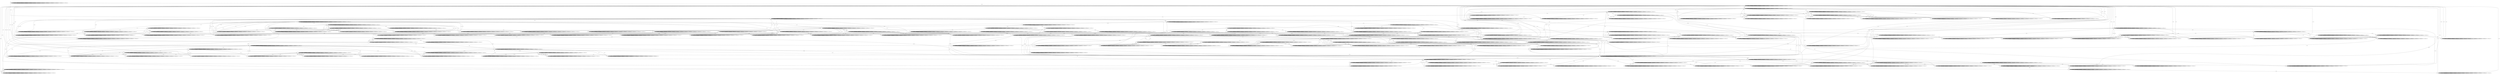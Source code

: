 digraph g {
__start0 [label="" shape="none"];

	s0 [shape="circle" label="s0"];
	s1 [shape="circle" label="s1"];
	s2 [shape="circle" label="s2"];
	s3 [shape="circle" label="s3"];
	s4 [shape="circle" label="s4"];
	s5 [shape="circle" label="s5"];
	s6 [shape="circle" label="s6"];
	s7 [shape="circle" label="s7"];
	s8 [shape="circle" label="s8"];
	s9 [shape="circle" label="s9"];
	s10 [shape="circle" label="s10"];
	s11 [shape="circle" label="s11"];
	s12 [shape="circle" label="s12"];
	s13 [shape="circle" label="s13"];
	s14 [shape="circle" label="s14"];
	s15 [shape="circle" label="s15"];
	s16 [shape="circle" label="s16"];
	s17 [shape="circle" label="s17"];
	s18 [shape="circle" label="s18"];
	s19 [shape="circle" label="s19"];
	s20 [shape="circle" label="s20"];
	s21 [shape="circle" label="s21"];
	s22 [shape="circle" label="s22"];
	s23 [shape="circle" label="s23"];
	s24 [shape="circle" label="s24"];
	s25 [shape="circle" label="s25"];
	s26 [shape="circle" label="s26"];
	s27 [shape="circle" label="s27"];
	s28 [shape="circle" label="s28"];
	s29 [shape="circle" label="s29"];
	s30 [shape="circle" label="s30"];
	s31 [shape="circle" label="s31"];
	s32 [shape="circle" label="s32"];
	s33 [shape="circle" label="s33"];
	s34 [shape="circle" label="s34"];
	s35 [shape="circle" label="s35"];
	s36 [shape="circle" label="s36"];
	s37 [shape="circle" label="s37"];
	s38 [shape="circle" label="s38"];
	s39 [shape="circle" label="s39"];
	s40 [shape="circle" label="s40"];
	s41 [shape="circle" label="s41"];
	s42 [shape="circle" label="s42"];
	s43 [shape="circle" label="s43"];
	s44 [shape="circle" label="s44"];
	s45 [shape="circle" label="s45"];
	s46 [shape="circle" label="s46"];
	s47 [shape="circle" label="s47"];
	s48 [shape="circle" label="s48"];
	s49 [shape="circle" label="s49"];
	s50 [shape="circle" label="s50"];
	s51 [shape="circle" label="s51"];
	s52 [shape="circle" label="s52"];
	s53 [shape="circle" label="s53"];
	s54 [shape="circle" label="s54"];
	s55 [shape="circle" label="s55"];
	s56 [shape="circle" label="s56"];
	s57 [shape="circle" label="s57"];
	s58 [shape="circle" label="s58"];
	s59 [shape="circle" label="s59"];
	s60 [shape="circle" label="s60"];
	s61 [shape="circle" label="s61"];
	s62 [shape="circle" label="s62"];
	s63 [shape="circle" label="s63"];
	s64 [shape="circle" label="s64"];
	s65 [shape="circle" label="s65"];
	s66 [shape="circle" label="s66"];
	s67 [shape="circle" label="s67"];
	s68 [shape="circle" label="s68"];
	s69 [shape="circle" label="s69"];
	s70 [shape="circle" label="s70"];
	s71 [shape="circle" label="s71"];
	s72 [shape="circle" label="s72"];
	s73 [shape="circle" label="s73"];
	s74 [shape="circle" label="s74"];
	s75 [shape="circle" label="s75"];
	s76 [shape="circle" label="s76"];
	s77 [shape="circle" label="s77"];
	s78 [shape="circle" label="s78"];
	s79 [shape="circle" label="s79"];
	s80 [shape="circle" label="s80"];
	s81 [shape="circle" label="s81"];
	s82 [shape="circle" label="s82"];
	s83 [shape="circle" label="s83"];
	s84 [shape="circle" label="s84"];
	s85 [shape="circle" label="s85"];
	s86 [shape="circle" label="s86"];
	s87 [shape="circle" label="s87"];
	s88 [shape="circle" label="s88"];
	s89 [shape="circle" label="s89"];
	s90 [shape="circle" label="s90"];
	s91 [shape="circle" label="s91"];
	s92 [shape="circle" label="s92"];
	s93 [shape="circle" label="s93"];
	s94 [shape="circle" label="s94"];
	s95 [shape="circle" label="s95"];
	s96 [shape="circle" label="s96"];
	s97 [shape="circle" label="s97"];
	s98 [shape="circle" label="s98"];
	s99 [shape="circle" label="s99"];
	s100 [shape="circle" label="s100"];
	s101 [shape="circle" label="s101"];
	s102 [shape="circle" label="s102"];
	s103 [shape="circle" label="s103"];
	s104 [shape="circle" label="s104"];
	s105 [shape="circle" label="s105"];
	s106 [shape="circle" label="s106"];
	s107 [shape="circle" label="s107"];
	s108 [shape="circle" label="s108"];
	s109 [shape="circle" label="s109"];
	s110 [shape="circle" label="s110"];
	s111 [shape="circle" label="s111"];
	s112 [shape="circle" label="s112"];
	s113 [shape="circle" label="s113"];
	s114 [shape="circle" label="s114"];
	s115 [shape="circle" label="s115"];
	s116 [shape="circle" label="s116"];
	s117 [shape="circle" label="s117"];
	s118 [shape="circle" label="s118"];
	s119 [shape="circle" label="s119"];
	s120 [shape="circle" label="s120"];
	s121 [shape="circle" label="s121"];
	s122 [shape="circle" label="s122"];
	s123 [shape="circle" label="s123"];
	s124 [shape="circle" label="s124"];
	s125 [shape="circle" label="s125"];
	s126 [shape="circle" label="s126"];
	s127 [shape="circle" label="s127"];
	s128 [shape="circle" label="s128"];
	s129 [shape="circle" label="s129"];
	s130 [shape="circle" label="s130"];
	s131 [shape="circle" label="s131"];
	s132 [shape="circle" label="s132"];
	s133 [shape="circle" label="s133"];
	s134 [shape="circle" label="s134"];
	s135 [shape="circle" label="s135"];
	s136 [shape="circle" label="s136"];
	s137 [shape="circle" label="s137"];
	s138 [shape="circle" label="s138"];
	s139 [shape="circle" label="s139"];
	s140 [shape="circle" label="s140"];
	s141 [shape="circle" label="s141"];
	s142 [shape="circle" label="s142"];
	s143 [shape="circle" label="s143"];
	s144 [shape="circle" label="s144"];
	s145 [shape="circle" label="s145"];
	s146 [shape="circle" label="s146"];
	s147 [shape="circle" label="s147"];
	s148 [shape="circle" label="s148"];
	s149 [shape="circle" label="s149"];
	s150 [shape="circle" label="s150"];
	s151 [shape="circle" label="s151"];
	s152 [shape="circle" label="s152"];
	s153 [shape="circle" label="s153"];
	s154 [shape="circle" label="s154"];
	s155 [shape="circle" label="s155"];
	s156 [shape="circle" label="s156"];
	s157 [shape="circle" label="s157"];
	s158 [shape="circle" label="s158"];
	s159 [shape="circle" label="s159"];
	s160 [shape="circle" label="s160"];
	s161 [shape="circle" label="s161"];
	s162 [shape="circle" label="s162"];
	s163 [shape="circle" label="s163"];
	s164 [shape="circle" label="s164"];
	s165 [shape="circle" label="s165"];
	s166 [shape="circle" label="s166"];
	s167 [shape="circle" label="s167"];
	s168 [shape="circle" label="s168"];
	s169 [shape="circle" label="s169"];
	s170 [shape="circle" label="s170"];
	s171 [shape="circle" label="s171"];
	s172 [shape="circle" label="s172"];
	s173 [shape="circle" label="s173"];
	s174 [shape="circle" label="s174"];
	s175 [shape="circle" label="s175"];
	s176 [shape="circle" label="s176"];
	s177 [shape="circle" label="s177"];
	s0 -> s1 [label="0 / 20;"];
	s0 -> s0 [label="1 / Invalid input: 2;"];
	s0 -> s0 [label="2 / Invalid input: 3;"];
	s0 -> s0 [label="3 / Invalid input: 4;"];
	s0 -> s0 [label="4 / Invalid input: 5;"];
	s0 -> s0 [label="5 / Invalid input: 6;"];
	s0 -> s0 [label="6 / Invalid input: 7;"];
	s0 -> s0 [label="7 / Invalid input: 8;"];
	s0 -> s2 [label="8 / 19;"];
	s0 -> s0 [label="10 / Invalid input: 10;"];
	s0 -> s0 [label="11 / Invalid input: 11;"];
	s0 -> s0 [label="12 / Invalid input: 12;"];
	s0 -> s0 [label="13 / Invalid input: 13;"];
	s0 -> s0 [label="14 / Invalid input: 14;"];
	s0 -> s0 [label="15 / Invalid input: 15;"];
	s1 -> s1 [label="0 / Invalid input: 1;"];
	s1 -> s1 [label="1 / Invalid input: 2;"];
	s1 -> s17 [label="2 / 20;"];
	s1 -> s1 [label="3 / Invalid input: 4;"];
	s1 -> s92 [label="4 / 19;"];
	s1 -> s1 [label="5 / Invalid input: 6;"];
	s1 -> s1 [label="6 / Invalid input: 7;"];
	s1 -> s1 [label="7 / Invalid input: 8;"];
	s1 -> s3 [label="8 / 26;"];
	s1 -> s4 [label="10 / 21;"];
	s1 -> s1 [label="11 / Invalid input: 11;"];
	s1 -> s1 [label="12 / Invalid input: 12;"];
	s1 -> s1 [label="13 / Invalid input: 13;"];
	s1 -> s1 [label="14 / Invalid input: 14;"];
	s1 -> s1 [label="15 / Invalid input: 15;"];
	s2 -> s8 [label="0 / 25;"];
	s2 -> s2 [label="1 / Invalid input: 2;"];
	s2 -> s2 [label="2 / Invalid input: 3;"];
	s2 -> s2 [label="3 / Invalid input: 4;"];
	s2 -> s2 [label="4 / Invalid input: 5;"];
	s2 -> s2 [label="5 / Invalid input: 6;"];
	s2 -> s2 [label="6 / Invalid input: 7;"];
	s2 -> s2 [label="7 / Invalid input: 8;"];
	s2 -> s2 [label="8 / Invalid input: 9;"];
	s2 -> s2 [label="10 / Invalid input: 10;"];
	s2 -> s2 [label="11 / Invalid input: 11;"];
	s2 -> s2 [label="12 / Invalid input: 12;"];
	s2 -> s2 [label="13 / Invalid input: 13;"];
	s2 -> s134 [label="14 / 22;"];
	s2 -> s7 [label="15 / 17;"];
	s3 -> s5 [label="0 / 26;"];
	s3 -> s3 [label="1 / Invalid input: 2;"];
	s3 -> s3 [label="2 / Invalid input: 3;"];
	s3 -> s3 [label="3 / Invalid input: 4;"];
	s3 -> s3 [label="4 / Invalid input: 5;"];
	s3 -> s3 [label="5 / Invalid input: 6;"];
	s3 -> s3 [label="6 / Invalid input: 7;"];
	s3 -> s3 [label="7 / Invalid input: 8;"];
	s3 -> s3 [label="8 / Invalid input: 9;"];
	s3 -> s6 [label="10 / 21;"];
	s3 -> s3 [label="11 / Invalid input: 11;"];
	s3 -> s3 [label="12 / Invalid input: 12;"];
	s3 -> s64 [label="13 / 20;"];
	s3 -> s3 [label="14 / Invalid input: 14;"];
	s3 -> s3 [label="15 / Invalid input: 15;"];
	s4 -> s91 [label="0 / 18;"];
	s4 -> s132 [label="1 / 16;"];
	s4 -> s4 [label="2 / Invalid input: 3;"];
	s4 -> s4 [label="3 / Invalid input: 4;"];
	s4 -> s4 [label="4 / Invalid input: 5;"];
	s4 -> s4 [label="5 / Invalid input: 6;"];
	s4 -> s4 [label="6 / Invalid input: 7;"];
	s4 -> s4 [label="7 / Invalid input: 8;"];
	s4 -> s17 [label="8 / 16;"];
	s4 -> s4 [label="10 / Invalid input: 10;"];
	s4 -> s4 [label="11 / Invalid input: 11;"];
	s4 -> s4 [label="12 / Invalid input: 12;"];
	s4 -> s4 [label="13 / Invalid input: 13;"];
	s4 -> s34 [label="14 / 25;"];
	s4 -> s4 [label="15 / Invalid input: 15;"];
	s5 -> s33 [label="0 / 18;"];
	s5 -> s5 [label="1 / Invalid input: 2;"];
	s5 -> s5 [label="2 / Invalid input: 3;"];
	s5 -> s5 [label="3 / Invalid input: 4;"];
	s5 -> s5 [label="4 / Invalid input: 5;"];
	s5 -> s5 [label="5 / Invalid input: 6;"];
	s5 -> s5 [label="6 / Invalid input: 7;"];
	s5 -> s5 [label="7 / Invalid input: 8;"];
	s5 -> s5 [label="8 / Invalid input: 9;"];
	s5 -> s5 [label="10 / Invalid input: 10;"];
	s5 -> s5 [label="11 / Invalid input: 11;"];
	s5 -> s5 [label="12 / Invalid input: 12;"];
	s5 -> s24 [label="13 / 21;"];
	s5 -> s5 [label="14 / Invalid input: 14;"];
	s5 -> s65 [label="15 / 18;"];
	s6 -> s6 [label="0 / Invalid input: 1;"];
	s6 -> s47 [label="1 / 25;"];
	s6 -> s6 [label="2 / Invalid input: 3;"];
	s6 -> s25 [label="3 / 20;"];
	s6 -> s6 [label="4 / Invalid input: 5;"];
	s6 -> s6 [label="5 / Invalid input: 6;"];
	s6 -> s6 [label="6 / Invalid input: 7;"];
	s6 -> s6 [label="7 / Invalid input: 8;"];
	s6 -> s145 [label="8 / 17;"];
	s6 -> s6 [label="10 / Invalid input: 10;"];
	s6 -> s6 [label="11 / Invalid input: 11;"];
	s6 -> s79 [label="12 / 20;"];
	s6 -> s6 [label="13 / Invalid input: 13;"];
	s6 -> s6 [label="14 / Invalid input: 14;"];
	s6 -> s6 [label="15 / Invalid input: 15;"];
	s7 -> s7 [label="0 / Invalid input: 1;"];
	s7 -> s12 [label="1 / 16;"];
	s7 -> s7 [label="2 / Invalid input: 3;"];
	s7 -> s7 [label="3 / Invalid input: 4;"];
	s7 -> s63 [label="4 / 17;"];
	s7 -> s53 [label="5 / 17;"];
	s7 -> s7 [label="6 / Invalid input: 7;"];
	s7 -> s7 [label="7 / Invalid input: 8;"];
	s7 -> s7 [label="8 / Invalid input: 9;"];
	s7 -> s7 [label="10 / Invalid input: 10;"];
	s7 -> s7 [label="11 / Invalid input: 11;"];
	s7 -> s7 [label="12 / Invalid input: 12;"];
	s7 -> s7 [label="13 / Invalid input: 13;"];
	s7 -> s7 [label="14 / Invalid input: 14;"];
	s7 -> s7 [label="15 / Invalid input: 15;"];
	s8 -> s8 [label="0 / Invalid input: 1;"];
	s8 -> s8 [label="1 / Invalid input: 2;"];
	s8 -> s8 [label="2 / Invalid input: 3;"];
	s8 -> s8 [label="3 / Invalid input: 4;"];
	s8 -> s8 [label="4 / Invalid input: 5;"];
	s8 -> s8 [label="5 / Invalid input: 6;"];
	s8 -> s8 [label="6 / Invalid input: 7;"];
	s8 -> s8 [label="7 / Invalid input: 8;"];
	s8 -> s8 [label="8 / Invalid input: 9;"];
	s8 -> s8 [label="10 / Invalid input: 10;"];
	s8 -> s93 [label="11 / 22;"];
	s8 -> s9 [label="12 / 17;"];
	s8 -> s11 [label="13 / 20;"];
	s8 -> s8 [label="14 / Invalid input: 14;"];
	s8 -> s8 [label="15 / Invalid input: 15;"];
	s9 -> s10 [label="0 / 17;"];
	s9 -> s9 [label="1 / Invalid input: 2;"];
	s9 -> s9 [label="2 / Invalid input: 3;"];
	s9 -> s38 [label="3 / 16;"];
	s9 -> s125 [label="4 / 22;"];
	s9 -> s9 [label="5 / Invalid input: 6;"];
	s9 -> s9 [label="6 / Invalid input: 7;"];
	s9 -> s9 [label="7 / Invalid input: 8;"];
	s9 -> s9 [label="8 / Invalid input: 9;"];
	s9 -> s9 [label="10 / Invalid input: 10;"];
	s9 -> s9 [label="11 / Invalid input: 11;"];
	s9 -> s9 [label="12 / Invalid input: 12;"];
	s9 -> s9 [label="13 / Invalid input: 13;"];
	s9 -> s54 [label="14 / 17;"];
	s9 -> s9 [label="15 / Invalid input: 15;"];
	s10 -> s10 [label="0 / Invalid input: 1;"];
	s10 -> s100 [label="1 / 22;"];
	s10 -> s10 [label="2 / Invalid input: 3;"];
	s10 -> s96 [label="3 / 19;"];
	s10 -> s10 [label="4 / Invalid input: 5;"];
	s10 -> s10 [label="5 / Invalid input: 6;"];
	s10 -> s10 [label="6 / Invalid input: 7;"];
	s10 -> s10 [label="7 / Invalid input: 8;"];
	s10 -> s10 [label="8 / Invalid input: 9;"];
	s10 -> s10 [label="10 / Invalid input: 10;"];
	s10 -> s68 [label="11 / 18;"];
	s10 -> s10 [label="12 / Invalid input: 12;"];
	s10 -> s15 [label="13 / 20;"];
	s10 -> s10 [label="14 / Invalid input: 14;"];
	s10 -> s10 [label="15 / Invalid input: 15;"];
	s11 -> s11 [label="0 / Invalid input: 1;"];
	s11 -> s11 [label="1 / Invalid input: 2;"];
	s11 -> s112 [label="2 / 16;"];
	s11 -> s11 [label="3 / Invalid input: 4;"];
	s11 -> s11 [label="4 / Invalid input: 5;"];
	s11 -> s29 [label="5 / 19;"];
	s11 -> s11 [label="6 / Invalid input: 7;"];
	s11 -> s11 [label="7 / Invalid input: 8;"];
	s11 -> s11 [label="8 / Invalid input: 9;"];
	s11 -> s11 [label="10 / Invalid input: 10;"];
	s11 -> s11 [label="11 / Invalid input: 11;"];
	s11 -> s11 [label="12 / Invalid input: 12;"];
	s11 -> s13 [label="13 / 20;"];
	s11 -> s11 [label="14 / Invalid input: 14;"];
	s11 -> s11 [label="15 / Invalid input: 15;"];
	s12 -> s12 [label="0 / Invalid input: 1;"];
	s12 -> s12 [label="1 / Invalid input: 2;"];
	s12 -> s36 [label="2 / 22;"];
	s12 -> s12 [label="3 / Invalid input: 4;"];
	s12 -> s12 [label="4 / Invalid input: 5;"];
	s12 -> s12 [label="5 / Invalid input: 6;"];
	s12 -> s12 [label="6 / Invalid input: 7;"];
	s12 -> s12 [label="7 / Invalid input: 8;"];
	s12 -> s14 [label="8 / 19;"];
	s12 -> s12 [label="10 / Invalid input: 10;"];
	s12 -> s12 [label="11 / Invalid input: 11;"];
	s12 -> s12 [label="12 / Invalid input: 12;"];
	s12 -> s166 [label="13 / 22;"];
	s12 -> s12 [label="14 / Invalid input: 14;"];
	s12 -> s12 [label="15 / Invalid input: 15;"];
	s13 -> s13 [label="0 / Invalid input: 1;"];
	s13 -> s141 [label="1 / 19;"];
	s13 -> s13 [label="2 / Invalid input: 3;"];
	s13 -> s82 [label="3 / 22;"];
	s13 -> s13 [label="4 / Invalid input: 5;"];
	s13 -> s13 [label="5 / Invalid input: 6;"];
	s13 -> s13 [label="6 / Invalid input: 7;"];
	s13 -> s13 [label="7 / Invalid input: 8;"];
	s13 -> s13 [label="8 / Invalid input: 9;"];
	s13 -> s13 [label="10 / Invalid input: 10;"];
	s13 -> s13 [label="11 / Invalid input: 11;"];
	s13 -> s13 [label="12 / Invalid input: 12;"];
	s13 -> s91 [label="13 / 19;"];
	s13 -> s13 [label="14 / Invalid input: 14;"];
	s13 -> s13 [label="15 / Invalid input: 15;"];
	s14 -> s14 [label="0 / Invalid input: 1;"];
	s14 -> s14 [label="1 / Invalid input: 2;"];
	s14 -> s23 [label="2 / 26;"];
	s14 -> s14 [label="3 / Invalid input: 4;"];
	s14 -> s14 [label="4 / Invalid input: 5;"];
	s14 -> s14 [label="5 / Invalid input: 6;"];
	s14 -> s22 [label="6 / 16;"];
	s14 -> s14 [label="7 / Invalid input: 8;"];
	s14 -> s14 [label="8 / Invalid input: 9;"];
	s14 -> s14 [label="10 / Invalid input: 10;"];
	s14 -> s16 [label="11 / 19;"];
	s14 -> s14 [label="12 / Invalid input: 12;"];
	s14 -> s14 [label="13 / Invalid input: 13;"];
	s14 -> s14 [label="14 / Invalid input: 14;"];
	s14 -> s14 [label="15 / Invalid input: 15;"];
	s15 -> s15 [label="0 / Invalid input: 1;"];
	s15 -> s15 [label="1 / Invalid input: 2;"];
	s15 -> s10 [label="2 / 17;"];
	s15 -> s15 [label="3 / Invalid input: 4;"];
	s15 -> s15 [label="4 / Invalid input: 5;"];
	s15 -> s15 [label="5 / Invalid input: 6;"];
	s15 -> s15 [label="6 / Invalid input: 7;"];
	s15 -> s15 [label="7 / Invalid input: 8;"];
	s15 -> s15 [label="8 / Invalid input: 9;"];
	s15 -> s15 [label="10 / Invalid input: 10;"];
	s15 -> s15 [label="11 / Invalid input: 11;"];
	s15 -> s15 [label="12 / Invalid input: 12;"];
	s15 -> s15 [label="13 / Invalid input: 13;"];
	s15 -> s15 [label="14 / Invalid input: 14;"];
	s15 -> s15 [label="15 / Invalid input: 15;"];
	s16 -> s12 [label="0 / 16;"];
	s16 -> s16 [label="1 / Invalid input: 2;"];
	s16 -> s16 [label="2 / Invalid input: 3;"];
	s16 -> s16 [label="3 / Invalid input: 4;"];
	s16 -> s16 [label="4 / Invalid input: 5;"];
	s16 -> s16 [label="5 / Invalid input: 6;"];
	s16 -> s16 [label="6 / Invalid input: 7;"];
	s16 -> s16 [label="7 / Invalid input: 8;"];
	s16 -> s16 [label="8 / Invalid input: 9;"];
	s16 -> s16 [label="10 / Invalid input: 10;"];
	s16 -> s16 [label="11 / Invalid input: 11;"];
	s16 -> s16 [label="12 / Invalid input: 12;"];
	s16 -> s16 [label="13 / Invalid input: 13;"];
	s16 -> s16 [label="14 / Invalid input: 14;"];
	s16 -> s16 [label="15 / Invalid input: 15;"];
	s17 -> s17 [label="0 / Invalid input: 1;"];
	s17 -> s17 [label="1 / Invalid input: 2;"];
	s17 -> s17 [label="2 / Invalid input: 3;"];
	s17 -> s17 [label="3 / Invalid input: 4;"];
	s17 -> s17 [label="4 / Invalid input: 5;"];
	s17 -> s17 [label="5 / Invalid input: 6;"];
	s17 -> s17 [label="6 / Invalid input: 7;"];
	s17 -> s17 [label="7 / Invalid input: 8;"];
	s17 -> s17 [label="8 / Invalid input: 9;"];
	s17 -> s17 [label="10 / Invalid input: 10;"];
	s17 -> s17 [label="11 / Invalid input: 11;"];
	s17 -> s17 [label="12 / Invalid input: 12;"];
	s17 -> s35 [label="13 / 19;"];
	s17 -> s17 [label="14 / Invalid input: 14;"];
	s17 -> s18 [label="15 / 25;"];
	s18 -> s18 [label="0 / Invalid input: 1;"];
	s18 -> s18 [label="1 / Invalid input: 2;"];
	s18 -> s20 [label="2 / 19;"];
	s18 -> s18 [label="3 / Invalid input: 4;"];
	s18 -> s18 [label="4 / Invalid input: 5;"];
	s18 -> s18 [label="5 / Invalid input: 6;"];
	s18 -> s18 [label="6 / Invalid input: 7;"];
	s18 -> s18 [label="7 / Invalid input: 8;"];
	s18 -> s18 [label="8 / Invalid input: 9;"];
	s18 -> s18 [label="10 / Invalid input: 10;"];
	s18 -> s18 [label="11 / Invalid input: 11;"];
	s18 -> s18 [label="12 / Invalid input: 12;"];
	s18 -> s19 [label="13 / 18;"];
	s18 -> s18 [label="14 / Invalid input: 14;"];
	s18 -> s51 [label="15 / 25;"];
	s19 -> s101 [label="0 / 22;"];
	s19 -> s19 [label="1 / Invalid input: 2;"];
	s19 -> s19 [label="2 / Invalid input: 3;"];
	s19 -> s28 [label="3 / 26;"];
	s19 -> s19 [label="4 / Invalid input: 5;"];
	s19 -> s17 [label="5 / 25;"];
	s19 -> s19 [label="6 / Invalid input: 7;"];
	s19 -> s19 [label="7 / Invalid input: 8;"];
	s19 -> s19 [label="8 / Invalid input: 9;"];
	s19 -> s135 [label="10 / 17;"];
	s19 -> s19 [label="11 / Invalid input: 11;"];
	s19 -> s19 [label="12 / Invalid input: 12;"];
	s19 -> s19 [label="13 / Invalid input: 13;"];
	s19 -> s19 [label="14 / Invalid input: 14;"];
	s19 -> s19 [label="15 / Invalid input: 15;"];
	s20 -> s20 [label="0 / Invalid input: 1;"];
	s20 -> s20 [label="1 / Invalid input: 2;"];
	s20 -> s21 [label="2 / 21;"];
	s20 -> s20 [label="3 / Invalid input: 4;"];
	s20 -> s20 [label="4 / Invalid input: 5;"];
	s20 -> s20 [label="5 / Invalid input: 6;"];
	s20 -> s20 [label="6 / Invalid input: 7;"];
	s20 -> s20 [label="7 / Invalid input: 8;"];
	s20 -> s20 [label="8 / Invalid input: 9;"];
	s20 -> s20 [label="10 / Invalid input: 10;"];
	s20 -> s20 [label="11 / Invalid input: 11;"];
	s20 -> s20 [label="12 / Invalid input: 12;"];
	s20 -> s20 [label="13 / Invalid input: 13;"];
	s20 -> s20 [label="14 / Invalid input: 14;"];
	s20 -> s20 [label="15 / Invalid input: 15;"];
	s21 -> s21 [label="0 / Invalid input: 1;"];
	s21 -> s21 [label="1 / 21;"];
	s21 -> s21 [label="2 / 21;"];
	s21 -> s21 [label="3 / Invalid input: 4;"];
	s21 -> s21 [label="4 / Invalid input: 5;"];
	s21 -> s1 [label="5 / 20;"];
	s21 -> s21 [label="6 / Invalid input: 7;"];
	s21 -> s21 [label="7 / Invalid input: 8;"];
	s21 -> s18 [label="8 / 25;"];
	s21 -> s21 [label="10 / Invalid input: 10;"];
	s21 -> s21 [label="11 / Invalid input: 11;"];
	s21 -> s21 [label="12 / Invalid input: 12;"];
	s21 -> s21 [label="13 / Invalid input: 13;"];
	s21 -> s21 [label="14 / Invalid input: 14;"];
	s21 -> s21 [label="15 / Invalid input: 15;"];
	s22 -> s22 [label="0 / Invalid input: 1;"];
	s22 -> s22 [label="1 / Invalid input: 2;"];
	s22 -> s22 [label="2 / Invalid input: 3;"];
	s22 -> s22 [label="3 / Invalid input: 4;"];
	s22 -> s22 [label="4 / Invalid input: 5;"];
	s22 -> s22 [label="5 / 16;"];
	s22 -> s22 [label="6 / Invalid input: 7;"];
	s22 -> s22 [label="7 / Invalid input: 8;"];
	s22 -> s22 [label="8 / Invalid input: 9;"];
	s22 -> s22 [label="10 / Invalid input: 10;"];
	s22 -> s7 [label="11 / 17;"];
	s22 -> s14 [label="12 / 19;"];
	s22 -> s22 [label="13 / Invalid input: 13;"];
	s22 -> s22 [label="14 / Invalid input: 14;"];
	s22 -> s22 [label="15 / Invalid input: 15;"];
	s23 -> s23 [label="0 / Invalid input: 1;"];
	s23 -> s23 [label="1 / Invalid input: 2;"];
	s23 -> s23 [label="2 / Invalid input: 3;"];
	s23 -> s23 [label="3 / Invalid input: 4;"];
	s23 -> s23 [label="4 / Invalid input: 5;"];
	s23 -> s23 [label="5 / Invalid input: 6;"];
	s23 -> s23 [label="6 / Invalid input: 7;"];
	s23 -> s23 [label="7 / Invalid input: 8;"];
	s23 -> s23 [label="8 / Invalid input: 9;"];
	s23 -> s23 [label="10 / Invalid input: 10;"];
	s23 -> s12 [label="11 / 16;"];
	s23 -> s23 [label="12 / Invalid input: 12;"];
	s23 -> s23 [label="13 / Invalid input: 13;"];
	s23 -> s23 [label="14 / Invalid input: 14;"];
	s23 -> s23 [label="15 / Invalid input: 15;"];
	s24 -> s24 [label="0 / Invalid input: 1;"];
	s24 -> s24 [label="1 / Invalid input: 2;"];
	s24 -> s24 [label="2 / Invalid input: 3;"];
	s24 -> s24 [label="3 / Invalid input: 4;"];
	s24 -> s24 [label="4 / Invalid input: 5;"];
	s24 -> s24 [label="5 / Invalid input: 6;"];
	s24 -> s24 [label="6 / Invalid input: 7;"];
	s24 -> s24 [label="7 / Invalid input: 8;"];
	s24 -> s24 [label="8 / Invalid input: 9;"];
	s24 -> s27 [label="10 / 17;"];
	s24 -> s17 [label="11 / 25;"];
	s24 -> s24 [label="12 / Invalid input: 12;"];
	s24 -> s26 [label="13 / 17;"];
	s24 -> s24 [label="14 / Invalid input: 14;"];
	s24 -> s24 [label="15 / Invalid input: 15;"];
	s25 -> s25 [label="0 / Invalid input: 1;"];
	s25 -> s25 [label="1 / Invalid input: 2;"];
	s25 -> s25 [label="2 / Invalid input: 3;"];
	s25 -> s45 [label="3 / 21;"];
	s25 -> s25 [label="4 / Invalid input: 5;"];
	s25 -> s25 [label="5 / Invalid input: 6;"];
	s25 -> s25 [label="6 / Invalid input: 7;"];
	s25 -> s25 [label="7 / Invalid input: 8;"];
	s25 -> s25 [label="8 / Invalid input: 9;"];
	s25 -> s25 [label="10 / Invalid input: 10;"];
	s25 -> s69 [label="11 / 20;"];
	s25 -> s25 [label="12 / Invalid input: 12;"];
	s25 -> s25 [label="13 / Invalid input: 13;"];
	s25 -> s25 [label="14 / Invalid input: 14;"];
	s25 -> s25 [label="15 / Invalid input: 15;"];
	s26 -> s26 [label="0 / Invalid input: 1;"];
	s26 -> s5 [label="1 / 26;"];
	s26 -> s26 [label="2 / Invalid input: 3;"];
	s26 -> s26 [label="3 / Invalid input: 4;"];
	s26 -> s26 [label="4 / Invalid input: 5;"];
	s26 -> s26 [label="5 / Invalid input: 6;"];
	s26 -> s26 [label="6 / Invalid input: 7;"];
	s26 -> s26 [label="7 / Invalid input: 8;"];
	s26 -> s26 [label="8 / Invalid input: 9;"];
	s26 -> s26 [label="10 / Invalid input: 10;"];
	s26 -> s26 [label="11 / Invalid input: 11;"];
	s26 -> s26 [label="12 / Invalid input: 12;"];
	s26 -> s26 [label="13 / 17;"];
	s26 -> s26 [label="14 / Invalid input: 14;"];
	s26 -> s26 [label="15 / Invalid input: 15;"];
	s27 -> s24 [label="0 / 21;"];
	s27 -> s5 [label="1 / 26;"];
	s27 -> s27 [label="2 / Invalid input: 3;"];
	s27 -> s24 [label="3 / 21;"];
	s27 -> s27 [label="4 / Invalid input: 5;"];
	s27 -> s27 [label="5 / 17;"];
	s27 -> s27 [label="6 / Invalid input: 7;"];
	s27 -> s27 [label="7 / Invalid input: 8;"];
	s27 -> s27 [label="8 / Invalid input: 9;"];
	s27 -> s27 [label="10 / Invalid input: 10;"];
	s27 -> s27 [label="11 / Invalid input: 11;"];
	s27 -> s27 [label="12 / Invalid input: 12;"];
	s27 -> s27 [label="13 / Invalid input: 13;"];
	s27 -> s27 [label="14 / Invalid input: 14;"];
	s27 -> s27 [label="15 / Invalid input: 15;"];
	s28 -> s17 [label="0 / 20;"];
	s28 -> s28 [label="1 / Invalid input: 2;"];
	s28 -> s28 [label="2 / 26;"];
	s28 -> s28 [label="3 / Invalid input: 4;"];
	s28 -> s28 [label="4 / Invalid input: 5;"];
	s28 -> s28 [label="5 / Invalid input: 6;"];
	s28 -> s28 [label="6 / Invalid input: 7;"];
	s28 -> s28 [label="7 / Invalid input: 8;"];
	s28 -> s28 [label="8 / Invalid input: 9;"];
	s28 -> s19 [label="10 / 18;"];
	s28 -> s28 [label="11 / Invalid input: 11;"];
	s28 -> s28 [label="12 / Invalid input: 12;"];
	s28 -> s28 [label="13 / Invalid input: 13;"];
	s28 -> s19 [label="14 / 18;"];
	s28 -> s28 [label="15 / Invalid input: 15;"];
	s29 -> s61 [label="0 / 18;"];
	s29 -> s29 [label="1 / Invalid input: 2;"];
	s29 -> s29 [label="2 / Invalid input: 3;"];
	s29 -> s31 [label="3 / 25;"];
	s29 -> s29 [label="4 / Invalid input: 5;"];
	s29 -> s30 [label="5 / 19;"];
	s29 -> s29 [label="6 / Invalid input: 7;"];
	s29 -> s29 [label="7 / Invalid input: 8;"];
	s29 -> s29 [label="8 / Invalid input: 9;"];
	s29 -> s29 [label="10 / Invalid input: 10;"];
	s29 -> s29 [label="11 / Invalid input: 11;"];
	s29 -> s29 [label="12 / Invalid input: 12;"];
	s29 -> s29 [label="13 / Invalid input: 13;"];
	s29 -> s29 [label="14 / Invalid input: 14;"];
	s29 -> s77 [label="15 / 22;"];
	s30 -> s62 [label="0 / 19;"];
	s30 -> s30 [label="1 / Invalid input: 2;"];
	s30 -> s30 [label="2 / Invalid input: 3;"];
	s30 -> s30 [label="3 / Invalid input: 4;"];
	s30 -> s30 [label="4 / Invalid input: 5;"];
	s30 -> s108 [label="5 / 22;"];
	s30 -> s30 [label="6 / Invalid input: 7;"];
	s30 -> s30 [label="7 / Invalid input: 8;"];
	s30 -> s30 [label="8 / Invalid input: 9;"];
	s30 -> s30 [label="10 / Invalid input: 10;"];
	s30 -> s30 [label="11 / Invalid input: 11;"];
	s30 -> s30 [label="12 / Invalid input: 12;"];
	s30 -> s150 [label="13 / 17;"];
	s30 -> s30 [label="14 / Invalid input: 14;"];
	s30 -> s23 [label="15 / 16;"];
	s31 -> s31 [label="0 / Invalid input: 1;"];
	s31 -> s31 [label="1 / Invalid input: 2;"];
	s31 -> s31 [label="2 / Invalid input: 3;"];
	s31 -> s32 [label="3 / 19;"];
	s31 -> s31 [label="4 / Invalid input: 5;"];
	s31 -> s31 [label="5 / Invalid input: 6;"];
	s31 -> s31 [label="6 / Invalid input: 7;"];
	s31 -> s31 [label="7 / Invalid input: 8;"];
	s31 -> s40 [label="8 / 25;"];
	s31 -> s31 [label="10 / Invalid input: 10;"];
	s31 -> s70 [label="11 / 26;"];
	s31 -> s31 [label="12 / Invalid input: 12;"];
	s31 -> s31 [label="13 / Invalid input: 13;"];
	s31 -> s31 [label="14 / Invalid input: 14;"];
	s31 -> s31 [label="15 / Invalid input: 15;"];
	s32 -> s32 [label="0 / Invalid input: 1;"];
	s32 -> s36 [label="1 / 22;"];
	s32 -> s32 [label="2 / Invalid input: 3;"];
	s32 -> s32 [label="3 / Invalid input: 4;"];
	s32 -> s32 [label="4 / Invalid input: 5;"];
	s32 -> s32 [label="5 / Invalid input: 6;"];
	s32 -> s32 [label="6 / Invalid input: 7;"];
	s32 -> s32 [label="7 / Invalid input: 8;"];
	s32 -> s32 [label="8 / Invalid input: 9;"];
	s32 -> s32 [label="10 / Invalid input: 10;"];
	s32 -> s7 [label="11 / 17;"];
	s32 -> s32 [label="12 / Invalid input: 12;"];
	s32 -> s32 [label="13 / Invalid input: 13;"];
	s32 -> s12 [label="14 / 16;"];
	s32 -> s32 [label="15 / Invalid input: 15;"];
	s33 -> s33 [label="0 / Invalid input: 1;"];
	s33 -> s33 [label="1 / Invalid input: 2;"];
	s33 -> s33 [label="2 / Invalid input: 3;"];
	s33 -> s44 [label="3 / 17;"];
	s33 -> s127 [label="4 / 21;"];
	s33 -> s33 [label="5 / Invalid input: 6;"];
	s33 -> s85 [label="6 / 17;"];
	s33 -> s33 [label="7 / Invalid input: 8;"];
	s33 -> s33 [label="8 / Invalid input: 9;"];
	s33 -> s33 [label="10 / Invalid input: 10;"];
	s33 -> s33 [label="11 / Invalid input: 11;"];
	s33 -> s33 [label="12 / Invalid input: 12;"];
	s33 -> s33 [label="13 / Invalid input: 13;"];
	s33 -> s33 [label="14 / Invalid input: 14;"];
	s33 -> s90 [label="15 / 17;"];
	s34 -> s34 [label="0 / Invalid input: 1;"];
	s34 -> s34 [label="1 / Invalid input: 2;"];
	s34 -> s34 [label="2 / Invalid input: 3;"];
	s34 -> s48 [label="3 / 16;"];
	s34 -> s34 [label="4 / Invalid input: 5;"];
	s34 -> s34 [label="5 / Invalid input: 6;"];
	s34 -> s34 [label="6 / Invalid input: 7;"];
	s34 -> s34 [label="7 / Invalid input: 8;"];
	s34 -> s46 [label="8 / 22;"];
	s34 -> s34 [label="10 / Invalid input: 10;"];
	s34 -> s34 [label="11 / Invalid input: 11;"];
	s34 -> s167 [label="12 / 16;"];
	s34 -> s34 [label="13 / Invalid input: 13;"];
	s34 -> s60 [label="14 / 16;"];
	s34 -> s34 [label="15 / Invalid input: 15;"];
	s35 -> s35 [label="0 / Invalid input: 1;"];
	s35 -> s35 [label="1 / Invalid input: 2;"];
	s35 -> s35 [label="2 / Invalid input: 3;"];
	s35 -> s37 [label="3 / 18;"];
	s35 -> s35 [label="4 / Invalid input: 5;"];
	s35 -> s35 [label="5 / Invalid input: 6;"];
	s35 -> s41 [label="6 / 18;"];
	s35 -> s35 [label="7 / Invalid input: 8;"];
	s35 -> s35 [label="8 / Invalid input: 9;"];
	s35 -> s35 [label="10 / Invalid input: 10;"];
	s35 -> s35 [label="11 / Invalid input: 11;"];
	s35 -> s52 [label="12 / 25;"];
	s35 -> s35 [label="13 / Invalid input: 13;"];
	s35 -> s35 [label="14 / Invalid input: 14;"];
	s35 -> s43 [label="15 / 16;"];
	s36 -> s36 [label="0 / Invalid input: 1;"];
	s36 -> s36 [label="1 / Invalid input: 2;"];
	s36 -> s36 [label="2 / Invalid input: 3;"];
	s36 -> s32 [label="3 / 20;"];
	s36 -> s36 [label="4 / Invalid input: 5;"];
	s36 -> s84 [label="5 / 17;"];
	s36 -> s36 [label="6 / Invalid input: 7;"];
	s36 -> s36 [label="7 / Invalid input: 8;"];
	s36 -> s36 [label="8 / Invalid input: 9;"];
	s36 -> s36 [label="10 / Invalid input: 10;"];
	s36 -> s36 [label="11 / Invalid input: 11;"];
	s36 -> s172 [label="12 / 26;"];
	s36 -> s39 [label="13 / 22;"];
	s36 -> s36 [label="14 / Invalid input: 14;"];
	s36 -> s36 [label="15 / Invalid input: 15;"];
	s37 -> s37 [label="0 / Invalid input: 1;"];
	s37 -> s37 [label="1 / Invalid input: 2;"];
	s37 -> s37 [label="2 / Invalid input: 3;"];
	s37 -> s37 [label="3 / Invalid input: 4;"];
	s37 -> s37 [label="4 / Invalid input: 5;"];
	s37 -> s37 [label="5 / Invalid input: 6;"];
	s37 -> s37 [label="6 / Invalid input: 7;"];
	s37 -> s37 [label="7 / Invalid input: 8;"];
	s37 -> s37 [label="8 / Invalid input: 9;"];
	s37 -> s37 [label="10 / Invalid input: 10;"];
	s37 -> s118 [label="11 / 21;"];
	s37 -> s37 [label="12 / Invalid input: 12;"];
	s37 -> s37 [label="13 / Invalid input: 13;"];
	s37 -> s37 [label="14 / Invalid input: 14;"];
	s37 -> s37 [label="15 / Invalid input: 15;"];
	s38 -> s38 [label="0 / Invalid input: 1;"];
	s38 -> s38 [label="1 / Invalid input: 2;"];
	s38 -> s38 [label="2 / Invalid input: 3;"];
	s38 -> s17 [label="3 / 19;"];
	s38 -> s38 [label="4 / Invalid input: 5;"];
	s38 -> s38 [label="5 / Invalid input: 6;"];
	s38 -> s17 [label="6 / 22;"];
	s38 -> s38 [label="7 / Invalid input: 8;"];
	s38 -> s38 [label="8 / Invalid input: 9;"];
	s38 -> s38 [label="10 / Invalid input: 10;"];
	s38 -> s38 [label="11 / Invalid input: 11;"];
	s38 -> s38 [label="12 / Invalid input: 12;"];
	s38 -> s38 [label="13 / Invalid input: 13;"];
	s38 -> s6 [label="14 / 18;"];
	s38 -> s38 [label="15 / Invalid input: 15;"];
	s39 -> s39 [label="0 / Invalid input: 1;"];
	s39 -> s36 [label="1 / 22;"];
	s39 -> s39 [label="2 / Invalid input: 3;"];
	s39 -> s12 [label="3 / 16;"];
	s39 -> s2 [label="4 / 19;"];
	s39 -> s39 [label="5 / Invalid input: 6;"];
	s39 -> s39 [label="6 / Invalid input: 7;"];
	s39 -> s39 [label="7 / Invalid input: 8;"];
	s39 -> s7 [label="8 / 17;"];
	s39 -> s39 [label="10 / Invalid input: 10;"];
	s39 -> s39 [label="11 / Invalid input: 11;"];
	s39 -> s39 [label="12 / Invalid input: 12;"];
	s39 -> s39 [label="13 / Invalid input: 13;"];
	s39 -> s39 [label="14 / Invalid input: 14;"];
	s39 -> s39 [label="15 / Invalid input: 15;"];
	s40 -> s40 [label="0 / Invalid input: 1;"];
	s40 -> s40 [label="1 / Invalid input: 2;"];
	s40 -> s40 [label="2 / Invalid input: 3;"];
	s40 -> s52 [label="3 / 25;"];
	s40 -> s40 [label="4 / 26;"];
	s40 -> s1 [label="5 / 20;"];
	s40 -> s1 [label="6 / 20;"];
	s40 -> s40 [label="7 / Invalid input: 8;"];
	s40 -> s40 [label="8 / Invalid input: 9;"];
	s40 -> s40 [label="10 / Invalid input: 10;"];
	s40 -> s40 [label="11 / Invalid input: 11;"];
	s40 -> s40 [label="12 / Invalid input: 12;"];
	s40 -> s40 [label="13 / Invalid input: 13;"];
	s40 -> s40 [label="14 / Invalid input: 14;"];
	s40 -> s40 [label="15 / Invalid input: 15;"];
	s41 -> s42 [label="0 / 22;"];
	s41 -> s17 [label="1 / 17;"];
	s41 -> s41 [label="2 / Invalid input: 3;"];
	s41 -> s67 [label="3 / 18;"];
	s41 -> s41 [label="4 / Invalid input: 5;"];
	s41 -> s41 [label="5 / Invalid input: 6;"];
	s41 -> s41 [label="6 / Invalid input: 7;"];
	s41 -> s41 [label="7 / Invalid input: 8;"];
	s41 -> s41 [label="8 / Invalid input: 9;"];
	s41 -> s41 [label="10 / Invalid input: 10;"];
	s41 -> s41 [label="11 / Invalid input: 11;"];
	s41 -> s41 [label="12 / Invalid input: 12;"];
	s41 -> s41 [label="13 / Invalid input: 13;"];
	s41 -> s41 [label="14 / Invalid input: 14;"];
	s41 -> s41 [label="15 / Invalid input: 15;"];
	s42 -> s42 [label="0 / Invalid input: 1;"];
	s42 -> s42 [label="1 / Invalid input: 2;"];
	s42 -> s41 [label="2 / 18;"];
	s42 -> s42 [label="3 / Invalid input: 4;"];
	s42 -> s42 [label="4 / Invalid input: 5;"];
	s42 -> s42 [label="5 / Invalid input: 6;"];
	s42 -> s42 [label="6 / Invalid input: 7;"];
	s42 -> s42 [label="7 / Invalid input: 8;"];
	s42 -> s42 [label="8 / Invalid input: 9;"];
	s42 -> s42 [label="10 / Invalid input: 10;"];
	s42 -> s42 [label="11 / Invalid input: 11;"];
	s42 -> s42 [label="12 / Invalid input: 12;"];
	s42 -> s42 [label="13 / Invalid input: 13;"];
	s42 -> s42 [label="14 / Invalid input: 14;"];
	s42 -> s42 [label="15 / Invalid input: 15;"];
	s43 -> s43 [label="0 / Invalid input: 1;"];
	s43 -> s74 [label="1 / 21;"];
	s43 -> s142 [label="2 / 20;"];
	s43 -> s43 [label="3 / Invalid input: 4;"];
	s43 -> s43 [label="4 / Invalid input: 5;"];
	s43 -> s64 [label="5 / 25;"];
	s43 -> s43 [label="6 / Invalid input: 7;"];
	s43 -> s43 [label="7 / Invalid input: 8;"];
	s43 -> s43 [label="8 / Invalid input: 9;"];
	s43 -> s43 [label="10 / Invalid input: 10;"];
	s43 -> s43 [label="11 / Invalid input: 11;"];
	s43 -> s170 [label="12 / 16;"];
	s43 -> s43 [label="13 / Invalid input: 13;"];
	s43 -> s43 [label="14 / Invalid input: 14;"];
	s43 -> s43 [label="15 / Invalid input: 15;"];
	s44 -> s3 [label="0 / 26;"];
	s44 -> s44 [label="1 / Invalid input: 2;"];
	s44 -> s33 [label="2 / 18;"];
	s44 -> s44 [label="3 / Invalid input: 4;"];
	s44 -> s44 [label="4 / Invalid input: 5;"];
	s44 -> s44 [label="5 / Invalid input: 6;"];
	s44 -> s44 [label="6 / Invalid input: 7;"];
	s44 -> s44 [label="7 / Invalid input: 8;"];
	s44 -> s1 [label="8 / 20;"];
	s44 -> s44 [label="10 / Invalid input: 10;"];
	s44 -> s44 [label="11 / Invalid input: 11;"];
	s44 -> s44 [label="12 / Invalid input: 12;"];
	s44 -> s44 [label="13 / Invalid input: 13;"];
	s44 -> s44 [label="14 / Invalid input: 14;"];
	s44 -> s44 [label="15 / 17;"];
	s45 -> s45 [label="0 / Invalid input: 1;"];
	s45 -> s45 [label="1 / Invalid input: 2;"];
	s45 -> s45 [label="2 / Invalid input: 3;"];
	s45 -> s3 [label="3 / 26;"];
	s45 -> s45 [label="4 / Invalid input: 5;"];
	s45 -> s45 [label="5 / Invalid input: 6;"];
	s45 -> s45 [label="6 / Invalid input: 7;"];
	s45 -> s45 [label="7 / Invalid input: 8;"];
	s45 -> s45 [label="8 / Invalid input: 9;"];
	s45 -> s45 [label="10 / Invalid input: 10;"];
	s45 -> s1 [label="11 / 20;"];
	s45 -> s45 [label="12 / Invalid input: 12;"];
	s45 -> s45 [label="13 / Invalid input: 13;"];
	s45 -> s45 [label="14 / Invalid input: 14;"];
	s45 -> s1 [label="15 / 20;"];
	s46 -> s46 [label="0 / Invalid input: 1;"];
	s46 -> s46 [label="1 / Invalid input: 2;"];
	s46 -> s46 [label="2 / Invalid input: 3;"];
	s46 -> s46 [label="3 / Invalid input: 4;"];
	s46 -> s17 [label="4 / 17;"];
	s46 -> s46 [label="5 / Invalid input: 6;"];
	s46 -> s46 [label="6 / Invalid input: 7;"];
	s46 -> s46 [label="7 / Invalid input: 8;"];
	s46 -> s46 [label="8 / Invalid input: 9;"];
	s46 -> s46 [label="10 / Invalid input: 10;"];
	s46 -> s163 [label="11 / 16;"];
	s46 -> s171 [label="12 / 20;"];
	s46 -> s46 [label="13 / Invalid input: 13;"];
	s46 -> s177 [label="14 / 22;"];
	s46 -> s46 [label="15 / Invalid input: 15;"];
	s47 -> s47 [label="0 / Invalid input: 1;"];
	s47 -> s47 [label="1 / Invalid input: 2;"];
	s47 -> s17 [label="2 / 16;"];
	s47 -> s47 [label="3 / Invalid input: 4;"];
	s47 -> s59 [label="4 / 17;"];
	s47 -> s47 [label="5 / Invalid input: 6;"];
	s47 -> s47 [label="6 / Invalid input: 7;"];
	s47 -> s47 [label="7 / Invalid input: 8;"];
	s47 -> s47 [label="8 / Invalid input: 9;"];
	s47 -> s47 [label="10 / Invalid input: 10;"];
	s47 -> s47 [label="11 / Invalid input: 11;"];
	s47 -> s81 [label="12 / 20;"];
	s47 -> s47 [label="13 / Invalid input: 13;"];
	s47 -> s47 [label="14 / Invalid input: 14;"];
	s47 -> s47 [label="15 / Invalid input: 15;"];
	s48 -> s48 [label="0 / Invalid input: 1;"];
	s48 -> s2 [label="1 / 16;"];
	s48 -> s48 [label="2 / Invalid input: 3;"];
	s48 -> s48 [label="3 / Invalid input: 4;"];
	s48 -> s50 [label="4 / 18;"];
	s48 -> s91 [label="5 / 17;"];
	s48 -> s49 [label="6 / 19;"];
	s48 -> s48 [label="7 / Invalid input: 8;"];
	s48 -> s48 [label="8 / Invalid input: 9;"];
	s48 -> s48 [label="10 / Invalid input: 10;"];
	s48 -> s48 [label="11 / Invalid input: 11;"];
	s48 -> s48 [label="12 / Invalid input: 12;"];
	s48 -> s48 [label="13 / Invalid input: 13;"];
	s48 -> s48 [label="14 / Invalid input: 14;"];
	s48 -> s48 [label="15 / Invalid input: 15;"];
	s49 -> s49 [label="0 / Invalid input: 1;"];
	s49 -> s49 [label="1 / Invalid input: 2;"];
	s49 -> s49 [label="2 / Invalid input: 3;"];
	s49 -> s49 [label="3 / Invalid input: 4;"];
	s49 -> s49 [label="4 / Invalid input: 5;"];
	s49 -> s49 [label="5 / Invalid input: 6;"];
	s49 -> s49 [label="6 / Invalid input: 7;"];
	s49 -> s49 [label="7 / Invalid input: 8;"];
	s49 -> s49 [label="8 / Invalid input: 9;"];
	s49 -> s49 [label="10 / Invalid input: 10;"];
	s49 -> s49 [label="11 / 19;"];
	s49 -> s49 [label="12 / Invalid input: 12;"];
	s49 -> s49 [label="13 / Invalid input: 13;"];
	s49 -> s49 [label="14 / Invalid input: 14;"];
	s49 -> s49 [label="15 / Invalid input: 15;"];
	s50 -> s50 [label="0 / Invalid input: 1;"];
	s50 -> s50 [label="1 / Invalid input: 2;"];
	s50 -> s50 [label="2 / Invalid input: 3;"];
	s50 -> s50 [label="3 / Invalid input: 4;"];
	s50 -> s50 [label="4 / Invalid input: 5;"];
	s50 -> s34 [label="5 / 25;"];
	s50 -> s50 [label="6 / Invalid input: 7;"];
	s50 -> s50 [label="7 / Invalid input: 8;"];
	s50 -> s50 [label="8 / Invalid input: 9;"];
	s50 -> s50 [label="10 / Invalid input: 10;"];
	s50 -> s1 [label="11 / 20;"];
	s50 -> s50 [label="12 / Invalid input: 12;"];
	s50 -> s50 [label="13 / Invalid input: 13;"];
	s50 -> s50 [label="14 / Invalid input: 14;"];
	s50 -> s50 [label="15 / Invalid input: 15;"];
	s51 -> s51 [label="0 / Invalid input: 1;"];
	s51 -> s51 [label="1 / 16;"];
	s51 -> s51 [label="2 / Invalid input: 3;"];
	s51 -> s51 [label="3 / Invalid input: 4;"];
	s51 -> s51 [label="4 / Invalid input: 5;"];
	s51 -> s51 [label="5 / Invalid input: 6;"];
	s51 -> s51 [label="6 / Invalid input: 7;"];
	s51 -> s51 [label="7 / Invalid input: 8;"];
	s51 -> s51 [label="8 / Invalid input: 9;"];
	s51 -> s51 [label="10 / Invalid input: 10;"];
	s51 -> s51 [label="11 / Invalid input: 11;"];
	s51 -> s51 [label="12 / Invalid input: 12;"];
	s51 -> s51 [label="13 / Invalid input: 13;"];
	s51 -> s51 [label="14 / Invalid input: 14;"];
	s51 -> s51 [label="15 / Invalid input: 15;"];
	s52 -> s52 [label="0 / Invalid input: 1;"];
	s52 -> s52 [label="1 / Invalid input: 2;"];
	s52 -> s52 [label="2 / Invalid input: 3;"];
	s52 -> s52 [label="3 / Invalid input: 4;"];
	s52 -> s57 [label="4 / 26;"];
	s52 -> s52 [label="5 / Invalid input: 6;"];
	s52 -> s137 [label="6 / 20;"];
	s52 -> s52 [label="7 / Invalid input: 8;"];
	s52 -> s52 [label="8 / Invalid input: 9;"];
	s52 -> s52 [label="10 / Invalid input: 10;"];
	s52 -> s52 [label="11 / Invalid input: 11;"];
	s52 -> s52 [label="12 / Invalid input: 12;"];
	s52 -> s40 [label="13 / 26;"];
	s52 -> s52 [label="14 / Invalid input: 14;"];
	s52 -> s52 [label="15 / Invalid input: 15;"];
	s53 -> s53 [label="0 / Invalid input: 1;"];
	s53 -> s53 [label="1 / Invalid input: 2;"];
	s53 -> s53 [label="2 / Invalid input: 3;"];
	s53 -> s53 [label="3 / Invalid input: 4;"];
	s53 -> s58 [label="4 / 21;"];
	s53 -> s53 [label="5 / Invalid input: 6;"];
	s53 -> s55 [label="6 / 16;"];
	s53 -> s53 [label="7 / Invalid input: 8;"];
	s53 -> s53 [label="8 / Invalid input: 9;"];
	s53 -> s88 [label="10 / 19;"];
	s53 -> s53 [label="11 / Invalid input: 11;"];
	s53 -> s53 [label="12 / Invalid input: 12;"];
	s53 -> s53 [label="13 / Invalid input: 13;"];
	s53 -> s53 [label="14 / Invalid input: 14;"];
	s53 -> s53 [label="15 / Invalid input: 15;"];
	s54 -> s54 [label="0 / Invalid input: 1;"];
	s54 -> s54 [label="1 / Invalid input: 2;"];
	s54 -> s54 [label="2 / Invalid input: 3;"];
	s54 -> s54 [label="3 / Invalid input: 4;"];
	s54 -> s83 [label="4 / 22;"];
	s54 -> s54 [label="5 / Invalid input: 6;"];
	s54 -> s54 [label="6 / Invalid input: 7;"];
	s54 -> s54 [label="7 / Invalid input: 8;"];
	s54 -> s54 [label="8 / Invalid input: 9;"];
	s54 -> s54 [label="10 / Invalid input: 10;"];
	s54 -> s54 [label="11 / Invalid input: 11;"];
	s54 -> s54 [label="12 / Invalid input: 12;"];
	s54 -> s54 [label="13 / Invalid input: 13;"];
	s54 -> s54 [label="14 / Invalid input: 14;"];
	s54 -> s54 [label="15 / Invalid input: 15;"];
	s55 -> s55 [label="0 / Invalid input: 1;"];
	s55 -> s55 [label="1 / Invalid input: 2;"];
	s55 -> s55 [label="2 / Invalid input: 3;"];
	s55 -> s55 [label="3 / Invalid input: 4;"];
	s55 -> s107 [label="4 / 22;"];
	s55 -> s55 [label="5 / Invalid input: 6;"];
	s55 -> s55 [label="6 / Invalid input: 7;"];
	s55 -> s55 [label="7 / Invalid input: 8;"];
	s55 -> s55 [label="8 / Invalid input: 9;"];
	s55 -> s55 [label="10 / Invalid input: 10;"];
	s55 -> s56 [label="11 / 16;"];
	s55 -> s55 [label="12 / Invalid input: 12;"];
	s55 -> s174 [label="13 / 18;"];
	s55 -> s55 [label="14 / Invalid input: 14;"];
	s55 -> s55 [label="15 / Invalid input: 15;"];
	s56 -> s56 [label="0 / Invalid input: 1;"];
	s56 -> s56 [label="1 / Invalid input: 2;"];
	s56 -> s56 [label="2 / Invalid input: 3;"];
	s56 -> s56 [label="3 / Invalid input: 4;"];
	s56 -> s55 [label="4 / 16;"];
	s56 -> s56 [label="5 / Invalid input: 6;"];
	s56 -> s56 [label="6 / Invalid input: 7;"];
	s56 -> s56 [label="7 / Invalid input: 8;"];
	s56 -> s56 [label="8 / Invalid input: 9;"];
	s56 -> s56 [label="10 / Invalid input: 10;"];
	s56 -> s55 [label="11 / 16;"];
	s56 -> s55 [label="12 / 16;"];
	s56 -> s7 [label="13 / 17;"];
	s56 -> s56 [label="14 / Invalid input: 14;"];
	s56 -> s56 [label="15 / Invalid input: 15;"];
	s57 -> s57 [label="0 / Invalid input: 1;"];
	s57 -> s57 [label="1 / Invalid input: 2;"];
	s57 -> s57 [label="2 / Invalid input: 3;"];
	s57 -> s57 [label="3 / Invalid input: 4;"];
	s57 -> s1 [label="4 / 20;"];
	s57 -> s57 [label="5 / Invalid input: 6;"];
	s57 -> s57 [label="6 / Invalid input: 7;"];
	s57 -> s57 [label="7 / Invalid input: 8;"];
	s57 -> s57 [label="8 / Invalid input: 9;"];
	s57 -> s57 [label="10 / Invalid input: 10;"];
	s57 -> s57 [label="11 / Invalid input: 11;"];
	s57 -> s57 [label="12 / Invalid input: 12;"];
	s57 -> s57 [label="13 / Invalid input: 13;"];
	s57 -> s57 [label="14 / Invalid input: 14;"];
	s57 -> s57 [label="15 / Invalid input: 15;"];
	s58 -> s58 [label="0 / Invalid input: 1;"];
	s58 -> s58 [label="1 / Invalid input: 2;"];
	s58 -> s112 [label="2 / 16;"];
	s58 -> s151 [label="3 / 21;"];
	s58 -> s58 [label="4 / Invalid input: 5;"];
	s58 -> s58 [label="5 / Invalid input: 6;"];
	s58 -> s136 [label="6 / 25;"];
	s58 -> s58 [label="7 / Invalid input: 8;"];
	s58 -> s58 [label="8 / Invalid input: 9;"];
	s58 -> s58 [label="10 / Invalid input: 10;"];
	s58 -> s58 [label="11 / Invalid input: 11;"];
	s58 -> s116 [label="12 / 19;"];
	s58 -> s58 [label="13 / Invalid input: 13;"];
	s58 -> s58 [label="14 / Invalid input: 14;"];
	s58 -> s58 [label="15 / Invalid input: 15;"];
	s59 -> s59 [label="0 / 17;"];
	s59 -> s59 [label="1 / Invalid input: 2;"];
	s59 -> s59 [label="2 / Invalid input: 3;"];
	s59 -> s59 [label="3 / Invalid input: 4;"];
	s59 -> s59 [label="4 / Invalid input: 5;"];
	s59 -> s59 [label="5 / Invalid input: 6;"];
	s59 -> s47 [label="6 / 25;"];
	s59 -> s59 [label="7 / Invalid input: 8;"];
	s59 -> s59 [label="8 / Invalid input: 9;"];
	s59 -> s59 [label="10 / Invalid input: 10;"];
	s59 -> s59 [label="11 / Invalid input: 11;"];
	s59 -> s59 [label="12 / Invalid input: 12;"];
	s59 -> s59 [label="13 / Invalid input: 13;"];
	s59 -> s59 [label="14 / Invalid input: 14;"];
	s59 -> s59 [label="15 / Invalid input: 15;"];
	s60 -> s60 [label="0 / Invalid input: 1;"];
	s60 -> s60 [label="1 / Invalid input: 2;"];
	s60 -> s60 [label="2 / Invalid input: 3;"];
	s60 -> s60 [label="3 / Invalid input: 4;"];
	s60 -> s37 [label="4 / 22;"];
	s60 -> s60 [label="5 / Invalid input: 6;"];
	s60 -> s17 [label="6 / 26;"];
	s60 -> s60 [label="7 / Invalid input: 8;"];
	s60 -> s60 [label="8 / Invalid input: 9;"];
	s60 -> s60 [label="10 / Invalid input: 10;"];
	s60 -> s60 [label="11 / Invalid input: 11;"];
	s60 -> s17 [label="12 / 22;"];
	s60 -> s127 [label="13 / 18;"];
	s60 -> s60 [label="14 / Invalid input: 14;"];
	s60 -> s60 [label="15 / Invalid input: 15;"];
	s61 -> s61 [label="0 / Invalid input: 1;"];
	s61 -> s61 [label="1 / Invalid input: 2;"];
	s61 -> s2 [label="2 / 21;"];
	s61 -> s61 [label="3 / Invalid input: 4;"];
	s61 -> s61 [label="4 / Invalid input: 5;"];
	s61 -> s61 [label="5 / Invalid input: 6;"];
	s61 -> s73 [label="6 / 21;"];
	s61 -> s61 [label="7 / Invalid input: 8;"];
	s61 -> s61 [label="8 / Invalid input: 9;"];
	s61 -> s61 [label="10 / Invalid input: 10;"];
	s61 -> s61 [label="11 / Invalid input: 11;"];
	s61 -> s61 [label="12 / Invalid input: 12;"];
	s61 -> s61 [label="13 / Invalid input: 13;"];
	s61 -> s61 [label="14 / Invalid input: 14;"];
	s61 -> s61 [label="15 / Invalid input: 15;"];
	s62 -> s62 [label="0 / Invalid input: 1;"];
	s62 -> s62 [label="1 / Invalid input: 2;"];
	s62 -> s62 [label="2 / Invalid input: 3;"];
	s62 -> s62 [label="3 / Invalid input: 4;"];
	s62 -> s62 [label="4 / Invalid input: 5;"];
	s62 -> s62 [label="5 / Invalid input: 6;"];
	s62 -> s62 [label="6 / 18;"];
	s62 -> s62 [label="7 / Invalid input: 8;"];
	s62 -> s62 [label="8 / Invalid input: 9;"];
	s62 -> s62 [label="10 / Invalid input: 10;"];
	s62 -> s62 [label="11 / Invalid input: 11;"];
	s62 -> s62 [label="12 / Invalid input: 12;"];
	s62 -> s62 [label="13 / Invalid input: 13;"];
	s62 -> s62 [label="14 / Invalid input: 14;"];
	s62 -> s62 [label="15 / Invalid input: 15;"];
	s63 -> s63 [label="0 / Invalid input: 1;"];
	s63 -> s63 [label="1 / Invalid input: 2;"];
	s63 -> s63 [label="2 / Invalid input: 3;"];
	s63 -> s63 [label="3 / Invalid input: 4;"];
	s63 -> s63 [label="4 / Invalid input: 5;"];
	s63 -> s71 [label="5 / 19;"];
	s63 -> s75 [label="6 / 21;"];
	s63 -> s63 [label="7 / Invalid input: 8;"];
	s63 -> s63 [label="8 / Invalid input: 9;"];
	s63 -> s63 [label="10 / Invalid input: 10;"];
	s63 -> s63 [label="11 / Invalid input: 11;"];
	s63 -> s63 [label="12 / Invalid input: 12;"];
	s63 -> s66 [label="13 / 19;"];
	s63 -> s63 [label="14 / Invalid input: 14;"];
	s63 -> s63 [label="15 / Invalid input: 15;"];
	s64 -> s64 [label="0 / Invalid input: 1;"];
	s64 -> s64 [label="1 / Invalid input: 2;"];
	s64 -> s64 [label="2 / Invalid input: 3;"];
	s64 -> s64 [label="3 / Invalid input: 4;"];
	s64 -> s64 [label="4 / Invalid input: 5;"];
	s64 -> s64 [label="5 / Invalid input: 6;"];
	s64 -> s116 [label="6 / 20;"];
	s64 -> s64 [label="7 / Invalid input: 8;"];
	s64 -> s64 [label="8 / Invalid input: 9;"];
	s64 -> s64 [label="10 / Invalid input: 10;"];
	s64 -> s64 [label="11 / Invalid input: 11;"];
	s64 -> s64 [label="12 / Invalid input: 12;"];
	s64 -> s64 [label="13 / Invalid input: 13;"];
	s64 -> s64 [label="14 / Invalid input: 14;"];
	s64 -> s75 [label="15 / 21;"];
	s65 -> s65 [label="0 / Invalid input: 1;"];
	s65 -> s65 [label="1 / Invalid input: 2;"];
	s65 -> s65 [label="2 / Invalid input: 3;"];
	s65 -> s65 [label="3 / Invalid input: 4;"];
	s65 -> s65 [label="4 / Invalid input: 5;"];
	s65 -> s65 [label="5 / Invalid input: 6;"];
	s65 -> s86 [label="6 / 22;"];
	s65 -> s65 [label="7 / Invalid input: 8;"];
	s65 -> s65 [label="8 / Invalid input: 9;"];
	s65 -> s57 [label="10 / 22;"];
	s65 -> s65 [label="11 / Invalid input: 11;"];
	s65 -> s65 [label="12 / Invalid input: 12;"];
	s65 -> s78 [label="13 / 21;"];
	s65 -> s65 [label="14 / Invalid input: 14;"];
	s65 -> s65 [label="15 / Invalid input: 15;"];
	s66 -> s66 [label="0 / Invalid input: 1;"];
	s66 -> s79 [label="1 / 20;"];
	s66 -> s66 [label="2 / Invalid input: 3;"];
	s66 -> s66 [label="3 / Invalid input: 4;"];
	s66 -> s66 [label="4 / Invalid input: 5;"];
	s66 -> s18 [label="5 / 20;"];
	s66 -> s66 [label="6 / Invalid input: 7;"];
	s66 -> s66 [label="7 / Invalid input: 8;"];
	s66 -> s66 [label="8 / Invalid input: 9;"];
	s66 -> s96 [label="10 / 18;"];
	s66 -> s66 [label="11 / Invalid input: 11;"];
	s66 -> s66 [label="12 / Invalid input: 12;"];
	s66 -> s66 [label="13 / Invalid input: 13;"];
	s66 -> s66 [label="14 / Invalid input: 14;"];
	s66 -> s66 [label="15 / Invalid input: 15;"];
	s67 -> s67 [label="0 / Invalid input: 1;"];
	s67 -> s67 [label="1 / Invalid input: 2;"];
	s67 -> s67 [label="2 / Invalid input: 3;"];
	s67 -> s67 [label="3 / Invalid input: 4;"];
	s67 -> s67 [label="4 / Invalid input: 5;"];
	s67 -> s67 [label="5 / Invalid input: 6;"];
	s67 -> s35 [label="6 / 19;"];
	s67 -> s67 [label="7 / Invalid input: 8;"];
	s67 -> s17 [label="8 / 20;"];
	s67 -> s67 [label="10 / 18;"];
	s67 -> s67 [label="11 / Invalid input: 11;"];
	s67 -> s67 [label="12 / Invalid input: 12;"];
	s67 -> s35 [label="13 / 19;"];
	s67 -> s67 [label="14 / Invalid input: 14;"];
	s67 -> s67 [label="15 / Invalid input: 15;"];
	s68 -> s68 [label="0 / Invalid input: 1;"];
	s68 -> s68 [label="1 / Invalid input: 2;"];
	s68 -> s68 [label="2 / Invalid input: 3;"];
	s68 -> s68 [label="3 / Invalid input: 4;"];
	s68 -> s68 [label="4 / Invalid input: 5;"];
	s68 -> s68 [label="5 / Invalid input: 6;"];
	s68 -> s10 [label="6 / 17;"];
	s68 -> s68 [label="7 / Invalid input: 8;"];
	s68 -> s68 [label="8 / Invalid input: 9;"];
	s68 -> s68 [label="10 / Invalid input: 10;"];
	s68 -> s68 [label="11 / Invalid input: 11;"];
	s68 -> s68 [label="12 / Invalid input: 12;"];
	s68 -> s10 [label="13 / 17;"];
	s68 -> s9 [label="14 / 17;"];
	s68 -> s68 [label="15 / Invalid input: 15;"];
	s69 -> s69 [label="0 / Invalid input: 1;"];
	s69 -> s69 [label="1 / Invalid input: 2;"];
	s69 -> s69 [label="2 / Invalid input: 3;"];
	s69 -> s69 [label="3 / Invalid input: 4;"];
	s69 -> s69 [label="4 / Invalid input: 5;"];
	s69 -> s69 [label="5 / Invalid input: 6;"];
	s69 -> s3 [label="6 / 26;"];
	s69 -> s69 [label="7 / Invalid input: 8;"];
	s69 -> s69 [label="8 / Invalid input: 9;"];
	s69 -> s69 [label="10 / Invalid input: 10;"];
	s69 -> s69 [label="11 / Invalid input: 11;"];
	s69 -> s69 [label="12 / Invalid input: 12;"];
	s69 -> s69 [label="13 / Invalid input: 13;"];
	s69 -> s69 [label="14 / Invalid input: 14;"];
	s69 -> s69 [label="15 / Invalid input: 15;"];
	s70 -> s70 [label="0 / Invalid input: 1;"];
	s70 -> s70 [label="1 / Invalid input: 2;"];
	s70 -> s70 [label="2 / Invalid input: 3;"];
	s70 -> s70 [label="3 / Invalid input: 4;"];
	s70 -> s70 [label="4 / Invalid input: 5;"];
	s70 -> s70 [label="5 / Invalid input: 6;"];
	s70 -> s17 [label="6 / 16;"];
	s70 -> s70 [label="7 / Invalid input: 8;"];
	s70 -> s70 [label="8 / Invalid input: 9;"];
	s70 -> s70 [label="10 / Invalid input: 10;"];
	s70 -> s70 [label="11 / Invalid input: 11;"];
	s70 -> s17 [label="12 / 16;"];
	s70 -> s70 [label="13 / Invalid input: 13;"];
	s70 -> s70 [label="14 / Invalid input: 14;"];
	s70 -> s163 [label="15 / 16;"];
	s71 -> s73 [label="0 / 19;"];
	s71 -> s71 [label="1 / Invalid input: 2;"];
	s71 -> s71 [label="2 / Invalid input: 3;"];
	s71 -> s71 [label="3 / Invalid input: 4;"];
	s71 -> s71 [label="4 / Invalid input: 5;"];
	s71 -> s72 [label="5 / 21;"];
	s71 -> s71 [label="6 / Invalid input: 7;"];
	s71 -> s71 [label="7 / Invalid input: 8;"];
	s71 -> s87 [label="8 / 18;"];
	s71 -> s71 [label="10 / Invalid input: 10;"];
	s71 -> s71 [label="11 / Invalid input: 11;"];
	s71 -> s71 [label="12 / Invalid input: 12;"];
	s71 -> s71 [label="13 / Invalid input: 13;"];
	s71 -> s71 [label="14 / Invalid input: 14;"];
	s71 -> s71 [label="15 / Invalid input: 15;"];
	s72 -> s72 [label="0 / Invalid input: 1;"];
	s72 -> s72 [label="1 / Invalid input: 2;"];
	s72 -> s72 [label="2 / Invalid input: 3;"];
	s72 -> s72 [label="3 / Invalid input: 4;"];
	s72 -> s2 [label="4 / 19;"];
	s72 -> s72 [label="5 / Invalid input: 6;"];
	s72 -> s72 [label="6 / Invalid input: 7;"];
	s72 -> s72 [label="7 / Invalid input: 8;"];
	s72 -> s72 [label="8 / Invalid input: 9;"];
	s72 -> s72 [label="10 / Invalid input: 10;"];
	s72 -> s72 [label="11 / Invalid input: 11;"];
	s72 -> s72 [label="12 / Invalid input: 12;"];
	s72 -> s72 [label="13 / Invalid input: 13;"];
	s72 -> s72 [label="14 / Invalid input: 14;"];
	s72 -> s72 [label="15 / Invalid input: 15;"];
	s73 -> s73 [label="0 / Invalid input: 1;"];
	s73 -> s73 [label="1 / Invalid input: 2;"];
	s73 -> s73 [label="2 / Invalid input: 3;"];
	s73 -> s7 [label="3 / 17;"];
	s73 -> s73 [label="4 / Invalid input: 5;"];
	s73 -> s7 [label="5 / 17;"];
	s73 -> s73 [label="6 / Invalid input: 7;"];
	s73 -> s73 [label="7 / Invalid input: 8;"];
	s73 -> s73 [label="8 / Invalid input: 9;"];
	s73 -> s73 [label="10 / Invalid input: 10;"];
	s73 -> s73 [label="11 / Invalid input: 11;"];
	s73 -> s73 [label="12 / Invalid input: 12;"];
	s73 -> s73 [label="13 / Invalid input: 13;"];
	s73 -> s73 [label="14 / Invalid input: 14;"];
	s73 -> s73 [label="15 / Invalid input: 15;"];
	s74 -> s74 [label="0 / Invalid input: 1;"];
	s74 -> s74 [label="1 / Invalid input: 2;"];
	s74 -> s74 [label="2 / Invalid input: 3;"];
	s74 -> s17 [label="3 / 20;"];
	s74 -> s74 [label="4 / Invalid input: 5;"];
	s74 -> s74 [label="5 / Invalid input: 6;"];
	s74 -> s17 [label="6 / 20;"];
	s74 -> s74 [label="7 / Invalid input: 8;"];
	s74 -> s74 [label="8 / Invalid input: 9;"];
	s74 -> s74 [label="10 / Invalid input: 10;"];
	s74 -> s74 [label="11 / Invalid input: 11;"];
	s74 -> s43 [label="12 / 16;"];
	s74 -> s74 [label="13 / Invalid input: 13;"];
	s74 -> s74 [label="14 / Invalid input: 14;"];
	s74 -> s74 [label="15 / Invalid input: 15;"];
	s75 -> s75 [label="0 / Invalid input: 1;"];
	s75 -> s76 [label="1 / 26;"];
	s75 -> s75 [label="2 / Invalid input: 3;"];
	s75 -> s75 [label="3 / Invalid input: 4;"];
	s75 -> s75 [label="4 / Invalid input: 5;"];
	s75 -> s75 [label="5 / Invalid input: 6;"];
	s75 -> s75 [label="6 / Invalid input: 7;"];
	s75 -> s75 [label="7 / Invalid input: 8;"];
	s75 -> s75 [label="8 / Invalid input: 9;"];
	s75 -> s75 [label="10 / Invalid input: 10;"];
	s75 -> s75 [label="11 / Invalid input: 11;"];
	s75 -> s75 [label="12 / Invalid input: 12;"];
	s75 -> s75 [label="13 / Invalid input: 13;"];
	s75 -> s75 [label="14 / Invalid input: 14;"];
	s75 -> s75 [label="15 / Invalid input: 15;"];
	s76 -> s76 [label="0 / Invalid input: 1;"];
	s76 -> s76 [label="1 / Invalid input: 2;"];
	s76 -> s76 [label="2 / 26;"];
	s76 -> s76 [label="3 / Invalid input: 4;"];
	s76 -> s76 [label="4 / Invalid input: 5;"];
	s76 -> s76 [label="5 / Invalid input: 6;"];
	s76 -> s76 [label="6 / Invalid input: 7;"];
	s76 -> s76 [label="7 / Invalid input: 8;"];
	s76 -> s76 [label="8 / Invalid input: 9;"];
	s76 -> s1 [label="10 / 20;"];
	s76 -> s76 [label="11 / Invalid input: 11;"];
	s76 -> s76 [label="12 / Invalid input: 12;"];
	s76 -> s76 [label="13 / Invalid input: 13;"];
	s76 -> s1 [label="14 / 20;"];
	s76 -> s76 [label="15 / Invalid input: 15;"];
	s77 -> s77 [label="0 / Invalid input: 1;"];
	s77 -> s77 [label="1 / Invalid input: 2;"];
	s77 -> s17 [label="2 / 26;"];
	s77 -> s77 [label="3 / Invalid input: 4;"];
	s77 -> s77 [label="4 / Invalid input: 5;"];
	s77 -> s77 [label="5 / Invalid input: 6;"];
	s77 -> s15 [label="6 / 22;"];
	s77 -> s77 [label="7 / Invalid input: 8;"];
	s77 -> s77 [label="8 / Invalid input: 9;"];
	s77 -> s77 [label="10 / Invalid input: 10;"];
	s77 -> s77 [label="11 / Invalid input: 11;"];
	s77 -> s77 [label="12 / Invalid input: 12;"];
	s77 -> s77 [label="13 / Invalid input: 13;"];
	s77 -> s77 [label="14 / Invalid input: 14;"];
	s77 -> s77 [label="15 / Invalid input: 15;"];
	s78 -> s78 [label="0 / Invalid input: 1;"];
	s78 -> s78 [label="1 / Invalid input: 2;"];
	s78 -> s3 [label="2 / 26;"];
	s78 -> s78 [label="3 / Invalid input: 4;"];
	s78 -> s3 [label="4 / 26;"];
	s78 -> s5 [label="5 / 26;"];
	s78 -> s78 [label="6 / Invalid input: 7;"];
	s78 -> s78 [label="7 / Invalid input: 8;"];
	s78 -> s78 [label="8 / Invalid input: 9;"];
	s78 -> s65 [label="10 / 18;"];
	s78 -> s78 [label="11 / Invalid input: 11;"];
	s78 -> s78 [label="12 / Invalid input: 12;"];
	s78 -> s78 [label="13 / Invalid input: 13;"];
	s78 -> s78 [label="14 / Invalid input: 14;"];
	s78 -> s78 [label="15 / Invalid input: 15;"];
	s79 -> s79 [label="0 / Invalid input: 1;"];
	s79 -> s79 [label="1 / Invalid input: 2;"];
	s79 -> s79 [label="2 / Invalid input: 3;"];
	s79 -> s80 [label="3 / 17;"];
	s79 -> s79 [label="4 / Invalid input: 5;"];
	s79 -> s79 [label="5 / Invalid input: 6;"];
	s79 -> s79 [label="6 / Invalid input: 7;"];
	s79 -> s79 [label="7 / Invalid input: 8;"];
	s79 -> s79 [label="8 / Invalid input: 9;"];
	s79 -> s79 [label="10 / Invalid input: 10;"];
	s79 -> s79 [label="11 / Invalid input: 11;"];
	s79 -> s79 [label="12 / Invalid input: 12;"];
	s79 -> s79 [label="13 / Invalid input: 13;"];
	s79 -> s79 [label="14 / Invalid input: 14;"];
	s79 -> s79 [label="15 / Invalid input: 15;"];
	s80 -> s80 [label="0 / Invalid input: 1;"];
	s80 -> s80 [label="1 / Invalid input: 2;"];
	s80 -> s1 [label="2 / 20;"];
	s80 -> s80 [label="3 / Invalid input: 4;"];
	s80 -> s80 [label="4 / Invalid input: 5;"];
	s80 -> s80 [label="5 / Invalid input: 6;"];
	s80 -> s80 [label="6 / Invalid input: 7;"];
	s80 -> s80 [label="7 / Invalid input: 8;"];
	s80 -> s80 [label="8 / Invalid input: 9;"];
	s80 -> s80 [label="10 / Invalid input: 10;"];
	s80 -> s80 [label="11 / Invalid input: 11;"];
	s80 -> s80 [label="12 / Invalid input: 12;"];
	s80 -> s80 [label="13 / Invalid input: 13;"];
	s80 -> s80 [label="14 / Invalid input: 14;"];
	s80 -> s80 [label="15 / Invalid input: 15;"];
	s81 -> s81 [label="0 / Invalid input: 1;"];
	s81 -> s81 [label="1 / Invalid input: 2;"];
	s81 -> s1 [label="2 / 20;"];
	s81 -> s81 [label="3 / Invalid input: 4;"];
	s81 -> s81 [label="4 / 20;"];
	s81 -> s81 [label="5 / Invalid input: 6;"];
	s81 -> s81 [label="6 / Invalid input: 7;"];
	s81 -> s81 [label="7 / Invalid input: 8;"];
	s81 -> s81 [label="8 / 20;"];
	s81 -> s81 [label="10 / Invalid input: 10;"];
	s81 -> s81 [label="11 / Invalid input: 11;"];
	s81 -> s81 [label="12 / Invalid input: 12;"];
	s81 -> s47 [label="13 / 25;"];
	s81 -> s81 [label="14 / Invalid input: 14;"];
	s81 -> s81 [label="15 / Invalid input: 15;"];
	s82 -> s82 [label="0 / Invalid input: 1;"];
	s82 -> s82 [label="1 / Invalid input: 2;"];
	s82 -> s82 [label="2 / Invalid input: 3;"];
	s82 -> s27 [label="3 / 19;"];
	s82 -> s82 [label="4 / Invalid input: 5;"];
	s82 -> s82 [label="5 / Invalid input: 6;"];
	s82 -> s82 [label="6 / Invalid input: 7;"];
	s82 -> s82 [label="7 / Invalid input: 8;"];
	s82 -> s82 [label="8 / Invalid input: 9;"];
	s82 -> s117 [label="10 / 25;"];
	s82 -> s82 [label="11 / Invalid input: 11;"];
	s82 -> s82 [label="12 / Invalid input: 12;"];
	s82 -> s17 [label="13 / 25;"];
	s82 -> s82 [label="14 / Invalid input: 14;"];
	s82 -> s82 [label="15 / Invalid input: 15;"];
	s83 -> s83 [label="0 / Invalid input: 1;"];
	s83 -> s83 [label="1 / Invalid input: 2;"];
	s83 -> s83 [label="2 / Invalid input: 3;"];
	s83 -> s8 [label="3 / 25;"];
	s83 -> s83 [label="4 / 22;"];
	s83 -> s83 [label="5 / Invalid input: 6;"];
	s83 -> s83 [label="6 / Invalid input: 7;"];
	s83 -> s83 [label="7 / Invalid input: 8;"];
	s83 -> s83 [label="8 / Invalid input: 9;"];
	s83 -> s83 [label="10 / Invalid input: 10;"];
	s83 -> s83 [label="11 / Invalid input: 11;"];
	s83 -> s83 [label="12 / Invalid input: 12;"];
	s83 -> s83 [label="13 / Invalid input: 13;"];
	s83 -> s83 [label="14 / Invalid input: 14;"];
	s83 -> s83 [label="15 / Invalid input: 15;"];
	s84 -> s84 [label="0 / 17;"];
	s84 -> s36 [label="1 / 22;"];
	s84 -> s84 [label="2 / Invalid input: 3;"];
	s84 -> s84 [label="3 / Invalid input: 4;"];
	s84 -> s84 [label="4 / Invalid input: 5;"];
	s84 -> s84 [label="5 / 17;"];
	s84 -> s84 [label="6 / Invalid input: 7;"];
	s84 -> s84 [label="7 / Invalid input: 8;"];
	s84 -> s7 [label="8 / 17;"];
	s84 -> s84 [label="10 / Invalid input: 10;"];
	s84 -> s84 [label="11 / Invalid input: 11;"];
	s84 -> s84 [label="12 / Invalid input: 12;"];
	s84 -> s84 [label="13 / Invalid input: 13;"];
	s84 -> s84 [label="14 / Invalid input: 14;"];
	s84 -> s84 [label="15 / Invalid input: 15;"];
	s85 -> s33 [label="0 / 18;"];
	s85 -> s85 [label="1 / Invalid input: 2;"];
	s85 -> s85 [label="2 / Invalid input: 3;"];
	s85 -> s85 [label="3 / Invalid input: 4;"];
	s85 -> s85 [label="4 / Invalid input: 5;"];
	s85 -> s85 [label="5 / Invalid input: 6;"];
	s85 -> s85 [label="6 / Invalid input: 7;"];
	s85 -> s85 [label="7 / Invalid input: 8;"];
	s85 -> s85 [label="8 / Invalid input: 9;"];
	s85 -> s85 [label="10 / Invalid input: 10;"];
	s85 -> s1 [label="11 / 20;"];
	s85 -> s85 [label="12 / Invalid input: 12;"];
	s85 -> s85 [label="13 / Invalid input: 13;"];
	s85 -> s85 [label="14 / Invalid input: 14;"];
	s85 -> s85 [label="15 / Invalid input: 15;"];
	s86 -> s1 [label="0 / 20;"];
	s86 -> s86 [label="1 / Invalid input: 2;"];
	s86 -> s86 [label="2 / Invalid input: 3;"];
	s86 -> s86 [label="3 / Invalid input: 4;"];
	s86 -> s86 [label="4 / Invalid input: 5;"];
	s86 -> s86 [label="5 / Invalid input: 6;"];
	s86 -> s1 [label="6 / 20;"];
	s86 -> s86 [label="7 / Invalid input: 8;"];
	s86 -> s86 [label="8 / Invalid input: 9;"];
	s86 -> s1 [label="10 / 20;"];
	s86 -> s86 [label="11 / 22;"];
	s86 -> s86 [label="12 / Invalid input: 12;"];
	s86 -> s86 [label="13 / Invalid input: 13;"];
	s86 -> s86 [label="14 / Invalid input: 14;"];
	s86 -> s86 [label="15 / Invalid input: 15;"];
	s87 -> s87 [label="0 / Invalid input: 1;"];
	s87 -> s87 [label="1 / Invalid input: 2;"];
	s87 -> s63 [label="2 / 17;"];
	s87 -> s87 [label="3 / Invalid input: 4;"];
	s87 -> s7 [label="4 / 17;"];
	s87 -> s87 [label="5 / Invalid input: 6;"];
	s87 -> s87 [label="6 / Invalid input: 7;"];
	s87 -> s87 [label="7 / Invalid input: 8;"];
	s87 -> s63 [label="8 / 17;"];
	s87 -> s87 [label="10 / Invalid input: 10;"];
	s87 -> s87 [label="11 / Invalid input: 11;"];
	s87 -> s87 [label="12 / Invalid input: 12;"];
	s87 -> s87 [label="13 / Invalid input: 13;"];
	s87 -> s87 [label="14 / Invalid input: 14;"];
	s87 -> s87 [label="15 / 18;"];
	s88 -> s88 [label="0 / Invalid input: 1;"];
	s88 -> s88 [label="1 / Invalid input: 2;"];
	s88 -> s89 [label="2 / 22;"];
	s88 -> s88 [label="3 / Invalid input: 4;"];
	s88 -> s153 [label="4 / 22;"];
	s88 -> s88 [label="5 / Invalid input: 6;"];
	s88 -> s88 [label="6 / Invalid input: 7;"];
	s88 -> s88 [label="7 / Invalid input: 8;"];
	s88 -> s88 [label="8 / Invalid input: 9;"];
	s88 -> s88 [label="10 / Invalid input: 10;"];
	s88 -> s88 [label="11 / Invalid input: 11;"];
	s88 -> s88 [label="12 / Invalid input: 12;"];
	s88 -> s88 [label="13 / Invalid input: 13;"];
	s88 -> s88 [label="14 / Invalid input: 14;"];
	s88 -> s88 [label="15 / Invalid input: 15;"];
	s89 -> s89 [label="0 / 22;"];
	s89 -> s89 [label="1 / Invalid input: 2;"];
	s89 -> s89 [label="2 / Invalid input: 3;"];
	s89 -> s89 [label="3 / Invalid input: 4;"];
	s89 -> s89 [label="4 / Invalid input: 5;"];
	s89 -> s89 [label="5 / Invalid input: 6;"];
	s89 -> s89 [label="6 / Invalid input: 7;"];
	s89 -> s89 [label="7 / Invalid input: 8;"];
	s89 -> s2 [label="8 / 19;"];
	s89 -> s89 [label="10 / Invalid input: 10;"];
	s89 -> s89 [label="11 / Invalid input: 11;"];
	s89 -> s89 [label="12 / Invalid input: 12;"];
	s89 -> s89 [label="13 / Invalid input: 13;"];
	s89 -> s89 [label="14 / Invalid input: 14;"];
	s89 -> s89 [label="15 / Invalid input: 15;"];
	s90 -> s90 [label="0 / Invalid input: 1;"];
	s90 -> s90 [label="1 / Invalid input: 2;"];
	s90 -> s1 [label="2 / 20;"];
	s90 -> s90 [label="3 / Invalid input: 4;"];
	s90 -> s90 [label="4 / Invalid input: 5;"];
	s90 -> s90 [label="5 / Invalid input: 6;"];
	s90 -> s90 [label="6 / Invalid input: 7;"];
	s90 -> s90 [label="7 / Invalid input: 8;"];
	s90 -> s90 [label="8 / Invalid input: 9;"];
	s90 -> s33 [label="10 / 18;"];
	s90 -> s90 [label="11 / Invalid input: 11;"];
	s90 -> s90 [label="12 / Invalid input: 12;"];
	s90 -> s90 [label="13 / Invalid input: 13;"];
	s90 -> s90 [label="14 / Invalid input: 14;"];
	s90 -> s33 [label="15 / 18;"];
	s91 -> s91 [label="0 / Invalid input: 1;"];
	s91 -> s91 [label="1 / Invalid input: 2;"];
	s91 -> s91 [label="2 / Invalid input: 3;"];
	s91 -> s91 [label="3 / Invalid input: 4;"];
	s91 -> s91 [label="4 / Invalid input: 5;"];
	s91 -> s91 [label="5 / Invalid input: 6;"];
	s91 -> s91 [label="6 / Invalid input: 7;"];
	s91 -> s91 [label="7 / Invalid input: 8;"];
	s91 -> s91 [label="8 / Invalid input: 9;"];
	s91 -> s102 [label="10 / 17;"];
	s91 -> s91 [label="11 / Invalid input: 11;"];
	s91 -> s160 [label="12 / 17;"];
	s91 -> s104 [label="13 / 16;"];
	s91 -> s91 [label="14 / Invalid input: 14;"];
	s91 -> s91 [label="15 / Invalid input: 15;"];
	s92 -> s92 [label="0 / Invalid input: 1;"];
	s92 -> s92 [label="1 / Invalid input: 2;"];
	s92 -> s92 [label="2 / Invalid input: 3;"];
	s92 -> s92 [label="3 / Invalid input: 4;"];
	s92 -> s92 [label="4 / Invalid input: 5;"];
	s92 -> s113 [label="5 / 18;"];
	s92 -> s92 [label="6 / Invalid input: 7;"];
	s92 -> s92 [label="7 / Invalid input: 8;"];
	s92 -> s92 [label="8 / Invalid input: 9;"];
	s92 -> s94 [label="10 / 18;"];
	s92 -> s92 [label="11 / Invalid input: 11;"];
	s92 -> s92 [label="12 / Invalid input: 12;"];
	s92 -> s92 [label="13 / Invalid input: 13;"];
	s92 -> s17 [label="14 / 26;"];
	s92 -> s92 [label="15 / Invalid input: 15;"];
	s93 -> s93 [label="0 / Invalid input: 1;"];
	s93 -> s93 [label="1 / Invalid input: 2;"];
	s93 -> s93 [label="2 / Invalid input: 3;"];
	s93 -> s93 [label="3 / Invalid input: 4;"];
	s93 -> s93 [label="4 / Invalid input: 5;"];
	s93 -> s93 [label="5 / Invalid input: 6;"];
	s93 -> s93 [label="6 / Invalid input: 7;"];
	s93 -> s93 [label="7 / Invalid input: 8;"];
	s93 -> s93 [label="8 / Invalid input: 9;"];
	s93 -> s109 [label="10 / 20;"];
	s93 -> s93 [label="11 / Invalid input: 11;"];
	s93 -> s93 [label="12 / Invalid input: 12;"];
	s93 -> s93 [label="13 / Invalid input: 13;"];
	s93 -> s93 [label="14 / Invalid input: 14;"];
	s93 -> s93 [label="15 / Invalid input: 15;"];
	s94 -> s17 [label="0 / 19;"];
	s94 -> s94 [label="1 / Invalid input: 2;"];
	s94 -> s94 [label="2 / Invalid input: 3;"];
	s94 -> s94 [label="3 / Invalid input: 4;"];
	s94 -> s109 [label="4 / 16;"];
	s94 -> s94 [label="5 / Invalid input: 6;"];
	s94 -> s94 [label="6 / Invalid input: 7;"];
	s94 -> s94 [label="7 / Invalid input: 8;"];
	s94 -> s94 [label="8 / Invalid input: 9;"];
	s94 -> s95 [label="10 / 26;"];
	s94 -> s94 [label="11 / Invalid input: 11;"];
	s94 -> s94 [label="12 / Invalid input: 12;"];
	s94 -> s94 [label="13 / Invalid input: 13;"];
	s94 -> s94 [label="14 / Invalid input: 14;"];
	s94 -> s114 [label="15 / 21;"];
	s95 -> s95 [label="0 / Invalid input: 1;"];
	s95 -> s95 [label="1 / Invalid input: 2;"];
	s95 -> s95 [label="2 / Invalid input: 3;"];
	s95 -> s97 [label="3 / 21;"];
	s95 -> s106 [label="4 / 21;"];
	s95 -> s95 [label="5 / Invalid input: 6;"];
	s95 -> s98 [label="6 / 19;"];
	s95 -> s95 [label="7 / Invalid input: 8;"];
	s95 -> s95 [label="8 / Invalid input: 9;"];
	s95 -> s95 [label="10 / Invalid input: 10;"];
	s95 -> s95 [label="11 / Invalid input: 11;"];
	s95 -> s95 [label="12 / Invalid input: 12;"];
	s95 -> s95 [label="13 / Invalid input: 13;"];
	s95 -> s99 [label="14 / 21;"];
	s95 -> s95 [label="15 / Invalid input: 15;"];
	s96 -> s96 [label="0 / Invalid input: 1;"];
	s96 -> s96 [label="1 / Invalid input: 2;"];
	s96 -> s96 [label="2 / Invalid input: 3;"];
	s96 -> s96 [label="3 / Invalid input: 4;"];
	s96 -> s96 [label="4 / Invalid input: 5;"];
	s96 -> s96 [label="5 / Invalid input: 6;"];
	s96 -> s96 [label="6 / Invalid input: 7;"];
	s96 -> s96 [label="7 / Invalid input: 8;"];
	s96 -> s96 [label="8 / Invalid input: 9;"];
	s96 -> s2 [label="10 / 19;"];
	s96 -> s96 [label="11 / Invalid input: 11;"];
	s96 -> s96 [label="12 / Invalid input: 12;"];
	s96 -> s96 [label="13 / Invalid input: 13;"];
	s96 -> s96 [label="14 / Invalid input: 14;"];
	s96 -> s96 [label="15 / Invalid input: 15;"];
	s97 -> s97 [label="0 / Invalid input: 1;"];
	s97 -> s94 [label="1 / 18;"];
	s97 -> s97 [label="2 / Invalid input: 3;"];
	s97 -> s94 [label="3 / 18;"];
	s97 -> s97 [label="4 / Invalid input: 5;"];
	s97 -> s97 [label="5 / Invalid input: 6;"];
	s97 -> s97 [label="6 / Invalid input: 7;"];
	s97 -> s97 [label="7 / Invalid input: 8;"];
	s97 -> s97 [label="8 / 21;"];
	s97 -> s97 [label="10 / Invalid input: 10;"];
	s97 -> s97 [label="11 / Invalid input: 11;"];
	s97 -> s97 [label="12 / Invalid input: 12;"];
	s97 -> s97 [label="13 / Invalid input: 13;"];
	s97 -> s97 [label="14 / Invalid input: 14;"];
	s97 -> s97 [label="15 / 21;"];
	s98 -> s1 [label="0 / 20;"];
	s98 -> s98 [label="1 / Invalid input: 2;"];
	s98 -> s98 [label="2 / Invalid input: 3;"];
	s98 -> s98 [label="3 / Invalid input: 4;"];
	s98 -> s98 [label="4 / Invalid input: 5;"];
	s98 -> s98 [label="5 / Invalid input: 6;"];
	s98 -> s98 [label="6 / 19;"];
	s98 -> s98 [label="7 / Invalid input: 8;"];
	s98 -> s98 [label="8 / Invalid input: 9;"];
	s98 -> s98 [label="10 / Invalid input: 10;"];
	s98 -> s92 [label="11 / 19;"];
	s98 -> s98 [label="12 / Invalid input: 12;"];
	s98 -> s98 [label="13 / Invalid input: 13;"];
	s98 -> s98 [label="14 / Invalid input: 14;"];
	s98 -> s98 [label="15 / Invalid input: 15;"];
	s99 -> s99 [label="0 / Invalid input: 1;"];
	s99 -> s99 [label="1 / Invalid input: 2;"];
	s99 -> s99 [label="2 / Invalid input: 3;"];
	s99 -> s99 [label="3 / Invalid input: 4;"];
	s99 -> s94 [label="4 / 18;"];
	s99 -> s99 [label="5 / Invalid input: 6;"];
	s99 -> s99 [label="6 / Invalid input: 7;"];
	s99 -> s99 [label="7 / Invalid input: 8;"];
	s99 -> s99 [label="8 / Invalid input: 9;"];
	s99 -> s99 [label="10 / Invalid input: 10;"];
	s99 -> s99 [label="11 / Invalid input: 11;"];
	s99 -> s99 [label="12 / Invalid input: 12;"];
	s99 -> s99 [label="13 / Invalid input: 13;"];
	s99 -> s95 [label="14 / 26;"];
	s99 -> s99 [label="15 / Invalid input: 15;"];
	s100 -> s100 [label="0 / Invalid input: 1;"];
	s100 -> s100 [label="1 / Invalid input: 2;"];
	s100 -> s100 [label="2 / Invalid input: 3;"];
	s100 -> s100 [label="3 / Invalid input: 4;"];
	s100 -> s100 [label="4 / Invalid input: 5;"];
	s100 -> s100 [label="5 / Invalid input: 6;"];
	s100 -> s100 [label="6 / Invalid input: 7;"];
	s100 -> s100 [label="7 / Invalid input: 8;"];
	s100 -> s100 [label="8 / Invalid input: 9;"];
	s100 -> s100 [label="10 / 22;"];
	s100 -> s100 [label="11 / Invalid input: 11;"];
	s100 -> s100 [label="12 / 22;"];
	s100 -> s100 [label="13 / Invalid input: 13;"];
	s100 -> s100 [label="14 / Invalid input: 14;"];
	s100 -> s100 [label="15 / 22;"];
	s101 -> s101 [label="0 / Invalid input: 1;"];
	s101 -> s101 [label="1 / Invalid input: 2;"];
	s101 -> s101 [label="2 / Invalid input: 3;"];
	s101 -> s101 [label="3 / Invalid input: 4;"];
	s101 -> s101 [label="4 / Invalid input: 5;"];
	s101 -> s101 [label="5 / Invalid input: 6;"];
	s101 -> s101 [label="6 / Invalid input: 7;"];
	s101 -> s101 [label="7 / Invalid input: 8;"];
	s101 -> s101 [label="8 / Invalid input: 9;"];
	s101 -> s18 [label="10 / 25;"];
	s101 -> s18 [label="11 / 25;"];
	s101 -> s101 [label="12 / Invalid input: 12;"];
	s101 -> s101 [label="13 / Invalid input: 13;"];
	s101 -> s101 [label="14 / Invalid input: 14;"];
	s101 -> s101 [label="15 / Invalid input: 15;"];
	s102 -> s102 [label="0 / Invalid input: 1;"];
	s102 -> s102 [label="1 / Invalid input: 2;"];
	s102 -> s102 [label="2 / Invalid input: 3;"];
	s102 -> s102 [label="3 / Invalid input: 4;"];
	s102 -> s102 [label="4 / Invalid input: 5;"];
	s102 -> s17 [label="5 / 19;"];
	s102 -> s155 [label="6 / 26;"];
	s102 -> s102 [label="7 / Invalid input: 8;"];
	s102 -> s102 [label="8 / Invalid input: 9;"];
	s102 -> s102 [label="10 / Invalid input: 10;"];
	s102 -> s103 [label="11 / 25;"];
	s102 -> s102 [label="12 / Invalid input: 12;"];
	s102 -> s102 [label="13 / Invalid input: 13;"];
	s102 -> s176 [label="14 / 20;"];
	s102 -> s102 [label="15 / Invalid input: 15;"];
	s103 -> s91 [label="0 / 18;"];
	s103 -> s103 [label="1 / Invalid input: 2;"];
	s103 -> s103 [label="2 / Invalid input: 3;"];
	s103 -> s91 [label="3 / 18;"];
	s103 -> s4 [label="4 / 21;"];
	s103 -> s103 [label="5 / Invalid input: 6;"];
	s103 -> s103 [label="6 / Invalid input: 7;"];
	s103 -> s103 [label="7 / Invalid input: 8;"];
	s103 -> s103 [label="8 / Invalid input: 9;"];
	s103 -> s103 [label="10 / Invalid input: 10;"];
	s103 -> s103 [label="11 / Invalid input: 11;"];
	s103 -> s103 [label="12 / Invalid input: 12;"];
	s103 -> s103 [label="13 / Invalid input: 13;"];
	s103 -> s1 [label="14 / 20;"];
	s103 -> s103 [label="15 / Invalid input: 15;"];
	s104 -> s105 [label="0 / 16;"];
	s104 -> s104 [label="1 / Invalid input: 2;"];
	s104 -> s104 [label="2 / Invalid input: 3;"];
	s104 -> s104 [label="3 / Invalid input: 4;"];
	s104 -> s104 [label="4 / Invalid input: 5;"];
	s104 -> s104 [label="5 / Invalid input: 6;"];
	s104 -> s104 [label="6 / Invalid input: 7;"];
	s104 -> s104 [label="7 / Invalid input: 8;"];
	s104 -> s104 [label="8 / Invalid input: 9;"];
	s104 -> s104 [label="10 / Invalid input: 10;"];
	s104 -> s117 [label="11 / 16;"];
	s104 -> s104 [label="12 / Invalid input: 12;"];
	s104 -> s104 [label="13 / Invalid input: 13;"];
	s104 -> s104 [label="14 / Invalid input: 14;"];
	s104 -> s111 [label="15 / 25;"];
	s105 -> s105 [label="0 / Invalid input: 1;"];
	s105 -> s105 [label="1 / Invalid input: 2;"];
	s105 -> s105 [label="2 / Invalid input: 3;"];
	s105 -> s104 [label="3 / 16;"];
	s105 -> s91 [label="4 / 18;"];
	s105 -> s105 [label="5 / Invalid input: 6;"];
	s105 -> s105 [label="6 / Invalid input: 7;"];
	s105 -> s105 [label="7 / Invalid input: 8;"];
	s105 -> s105 [label="8 / Invalid input: 9;"];
	s105 -> s105 [label="10 / Invalid input: 10;"];
	s105 -> s105 [label="11 / Invalid input: 11;"];
	s105 -> s105 [label="12 / Invalid input: 12;"];
	s105 -> s105 [label="13 / 16;"];
	s105 -> s105 [label="14 / Invalid input: 14;"];
	s105 -> s105 [label="15 / 16;"];
	s106 -> s95 [label="0 / 26;"];
	s106 -> s95 [label="1 / 26;"];
	s106 -> s106 [label="2 / Invalid input: 3;"];
	s106 -> s106 [label="3 / Invalid input: 4;"];
	s106 -> s106 [label="4 / Invalid input: 5;"];
	s106 -> s106 [label="5 / Invalid input: 6;"];
	s106 -> s106 [label="6 / Invalid input: 7;"];
	s106 -> s106 [label="7 / Invalid input: 8;"];
	s106 -> s106 [label="8 / Invalid input: 9;"];
	s106 -> s106 [label="10 / Invalid input: 10;"];
	s106 -> s106 [label="11 / Invalid input: 11;"];
	s106 -> s106 [label="12 / Invalid input: 12;"];
	s106 -> s106 [label="13 / Invalid input: 13;"];
	s106 -> s95 [label="14 / 26;"];
	s106 -> s106 [label="15 / Invalid input: 15;"];
	s107 -> s107 [label="0 / Invalid input: 1;"];
	s107 -> s107 [label="1 / Invalid input: 2;"];
	s107 -> s107 [label="2 / Invalid input: 3;"];
	s107 -> s107 [label="3 / Invalid input: 4;"];
	s107 -> s107 [label="4 / Invalid input: 5;"];
	s107 -> s55 [label="5 / 16;"];
	s107 -> s2 [label="6 / 19;"];
	s107 -> s107 [label="7 / Invalid input: 8;"];
	s107 -> s7 [label="8 / 17;"];
	s107 -> s107 [label="10 / Invalid input: 10;"];
	s107 -> s107 [label="11 / Invalid input: 11;"];
	s107 -> s107 [label="12 / Invalid input: 12;"];
	s107 -> s7 [label="13 / 17;"];
	s107 -> s107 [label="14 / Invalid input: 14;"];
	s107 -> s107 [label="15 / Invalid input: 15;"];
	s108 -> s108 [label="0 / Invalid input: 1;"];
	s108 -> s108 [label="1 / Invalid input: 2;"];
	s108 -> s108 [label="2 / Invalid input: 3;"];
	s108 -> s108 [label="3 / Invalid input: 4;"];
	s108 -> s108 [label="4 / Invalid input: 5;"];
	s108 -> s138 [label="5 / 21;"];
	s108 -> s2 [label="6 / 19;"];
	s108 -> s108 [label="7 / Invalid input: 8;"];
	s108 -> s108 [label="8 / Invalid input: 9;"];
	s108 -> s108 [label="10 / Invalid input: 10;"];
	s108 -> s108 [label="11 / Invalid input: 11;"];
	s108 -> s108 [label="12 / Invalid input: 12;"];
	s108 -> s108 [label="13 / Invalid input: 13;"];
	s108 -> s108 [label="14 / Invalid input: 14;"];
	s108 -> s108 [label="15 / Invalid input: 15;"];
	s109 -> s109 [label="0 / Invalid input: 1;"];
	s109 -> s109 [label="1 / Invalid input: 2;"];
	s109 -> s109 [label="2 / Invalid input: 3;"];
	s109 -> s109 [label="3 / Invalid input: 4;"];
	s109 -> s109 [label="4 / Invalid input: 5;"];
	s109 -> s109 [label="5 / Invalid input: 6;"];
	s109 -> s109 [label="6 / Invalid input: 7;"];
	s109 -> s109 [label="7 / Invalid input: 8;"];
	s109 -> s109 [label="8 / Invalid input: 9;"];
	s109 -> s109 [label="10 / Invalid input: 10;"];
	s109 -> s112 [label="11 / 17;"];
	s109 -> s109 [label="12 / Invalid input: 12;"];
	s109 -> s109 [label="13 / Invalid input: 13;"];
	s109 -> s175 [label="14 / 18;"];
	s109 -> s110 [label="15 / 19;"];
	s110 -> s92 [label="0 / 19;"];
	s110 -> s110 [label="1 / Invalid input: 2;"];
	s110 -> s110 [label="2 / Invalid input: 3;"];
	s110 -> s110 [label="3 / Invalid input: 4;"];
	s110 -> s110 [label="4 / Invalid input: 5;"];
	s110 -> s94 [label="5 / 18;"];
	s110 -> s110 [label="6 / Invalid input: 7;"];
	s110 -> s110 [label="7 / Invalid input: 8;"];
	s110 -> s110 [label="8 / Invalid input: 9;"];
	s110 -> s110 [label="10 / Invalid input: 10;"];
	s110 -> s110 [label="11 / Invalid input: 11;"];
	s110 -> s110 [label="12 / Invalid input: 12;"];
	s110 -> s110 [label="13 / Invalid input: 13;"];
	s110 -> s110 [label="14 / Invalid input: 14;"];
	s110 -> s110 [label="15 / Invalid input: 15;"];
	s111 -> s111 [label="0 / Invalid input: 1;"];
	s111 -> s111 [label="1 / Invalid input: 2;"];
	s111 -> s111 [label="2 / Invalid input: 3;"];
	s111 -> s111 [label="3 / Invalid input: 4;"];
	s111 -> s111 [label="4 / Invalid input: 5;"];
	s111 -> s111 [label="5 / 25;"];
	s111 -> s111 [label="6 / Invalid input: 7;"];
	s111 -> s111 [label="7 / Invalid input: 8;"];
	s111 -> s91 [label="8 / 18;"];
	s111 -> s111 [label="10 / Invalid input: 10;"];
	s111 -> s104 [label="11 / 16;"];
	s111 -> s111 [label="12 / Invalid input: 12;"];
	s111 -> s111 [label="13 / Invalid input: 13;"];
	s111 -> s111 [label="14 / Invalid input: 14;"];
	s111 -> s111 [label="15 / Invalid input: 15;"];
	s112 -> s112 [label="0 / Invalid input: 1;"];
	s112 -> s112 [label="1 / Invalid input: 2;"];
	s112 -> s112 [label="2 / Invalid input: 3;"];
	s112 -> s112 [label="3 / Invalid input: 4;"];
	s112 -> s112 [label="4 / Invalid input: 5;"];
	s112 -> s93 [label="5 / 19;"];
	s112 -> s112 [label="6 / Invalid input: 7;"];
	s112 -> s112 [label="7 / Invalid input: 8;"];
	s112 -> s112 [label="8 / Invalid input: 9;"];
	s112 -> s112 [label="10 / Invalid input: 10;"];
	s112 -> s112 [label="11 / Invalid input: 11;"];
	s112 -> s17 [label="12 / 25;"];
	s112 -> s112 [label="13 / Invalid input: 13;"];
	s112 -> s112 [label="14 / Invalid input: 14;"];
	s112 -> s112 [label="15 / Invalid input: 15;"];
	s113 -> s113 [label="0 / Invalid input: 1;"];
	s113 -> s113 [label="1 / Invalid input: 2;"];
	s113 -> s113 [label="2 / Invalid input: 3;"];
	s113 -> s113 [label="3 / Invalid input: 4;"];
	s113 -> s113 [label="4 / Invalid input: 5;"];
	s113 -> s120 [label="5 / 21;"];
	s113 -> s113 [label="6 / Invalid input: 7;"];
	s113 -> s113 [label="7 / Invalid input: 8;"];
	s113 -> s113 [label="8 / Invalid input: 9;"];
	s113 -> s113 [label="10 / Invalid input: 10;"];
	s113 -> s113 [label="11 / Invalid input: 11;"];
	s113 -> s115 [label="12 / 17;"];
	s113 -> s113 [label="13 / 19;"];
	s113 -> s113 [label="14 / Invalid input: 14;"];
	s113 -> s113 [label="15 / Invalid input: 15;"];
	s114 -> s114 [label="0 / Invalid input: 1;"];
	s114 -> s114 [label="1 / Invalid input: 2;"];
	s114 -> s114 [label="2 / Invalid input: 3;"];
	s114 -> s114 [label="3 / Invalid input: 4;"];
	s114 -> s114 [label="4 / Invalid input: 5;"];
	s114 -> s130 [label="5 / 22;"];
	s114 -> s114 [label="6 / Invalid input: 7;"];
	s114 -> s114 [label="7 / Invalid input: 8;"];
	s114 -> s114 [label="8 / Invalid input: 9;"];
	s114 -> s114 [label="10 / Invalid input: 10;"];
	s114 -> s114 [label="11 / Invalid input: 11;"];
	s114 -> s114 [label="12 / Invalid input: 12;"];
	s114 -> s114 [label="13 / Invalid input: 13;"];
	s114 -> s114 [label="14 / Invalid input: 14;"];
	s114 -> s114 [label="15 / Invalid input: 15;"];
	s115 -> s115 [label="0 / Invalid input: 1;"];
	s115 -> s119 [label="1 / 22;"];
	s115 -> s115 [label="2 / Invalid input: 3;"];
	s115 -> s123 [label="3 / 17;"];
	s115 -> s115 [label="4 / Invalid input: 5;"];
	s115 -> s129 [label="5 / 19;"];
	s115 -> s115 [label="6 / Invalid input: 7;"];
	s115 -> s115 [label="7 / Invalid input: 8;"];
	s115 -> s115 [label="8 / Invalid input: 9;"];
	s115 -> s115 [label="10 / Invalid input: 10;"];
	s115 -> s115 [label="11 / Invalid input: 11;"];
	s115 -> s115 [label="12 / Invalid input: 12;"];
	s115 -> s115 [label="13 / Invalid input: 13;"];
	s115 -> s115 [label="14 / Invalid input: 14;"];
	s115 -> s115 [label="15 / Invalid input: 15;"];
	s116 -> s116 [label="0 / Invalid input: 1;"];
	s116 -> s116 [label="1 / Invalid input: 2;"];
	s116 -> s116 [label="2 / Invalid input: 3;"];
	s116 -> s116 [label="3 / Invalid input: 4;"];
	s116 -> s116 [label="4 / Invalid input: 5;"];
	s116 -> s131 [label="5 / 17;"];
	s116 -> s116 [label="6 / Invalid input: 7;"];
	s116 -> s116 [label="7 / Invalid input: 8;"];
	s116 -> s116 [label="8 / Invalid input: 9;"];
	s116 -> s116 [label="10 / Invalid input: 10;"];
	s116 -> s116 [label="11 / Invalid input: 11;"];
	s116 -> s116 [label="12 / Invalid input: 12;"];
	s116 -> s116 [label="13 / Invalid input: 13;"];
	s116 -> s116 [label="14 / Invalid input: 14;"];
	s116 -> s116 [label="15 / Invalid input: 15;"];
	s117 -> s117 [label="0 / Invalid input: 1;"];
	s117 -> s117 [label="1 / Invalid input: 2;"];
	s117 -> s117 [label="2 / Invalid input: 3;"];
	s117 -> s117 [label="3 / Invalid input: 4;"];
	s117 -> s117 [label="4 / Invalid input: 5;"];
	s117 -> s1 [label="5 / 20;"];
	s117 -> s117 [label="6 / Invalid input: 7;"];
	s117 -> s117 [label="7 / Invalid input: 8;"];
	s117 -> s117 [label="8 / Invalid input: 9;"];
	s117 -> s117 [label="10 / Invalid input: 10;"];
	s117 -> s117 [label="11 / Invalid input: 11;"];
	s117 -> s117 [label="12 / Invalid input: 12;"];
	s117 -> s117 [label="13 / Invalid input: 13;"];
	s117 -> s117 [label="14 / Invalid input: 14;"];
	s117 -> s117 [label="15 / Invalid input: 15;"];
	s118 -> s118 [label="0 / Invalid input: 1;"];
	s118 -> s118 [label="1 / Invalid input: 2;"];
	s118 -> s118 [label="2 / Invalid input: 3;"];
	s118 -> s118 [label="3 / Invalid input: 4;"];
	s118 -> s118 [label="4 / Invalid input: 5;"];
	s118 -> s37 [label="5 / 18;"];
	s118 -> s118 [label="6 / Invalid input: 7;"];
	s118 -> s118 [label="7 / Invalid input: 8;"];
	s118 -> s118 [label="8 / Invalid input: 9;"];
	s118 -> s118 [label="10 / Invalid input: 10;"];
	s118 -> s118 [label="11 / Invalid input: 11;"];
	s118 -> s118 [label="12 / Invalid input: 12;"];
	s118 -> s118 [label="13 / Invalid input: 13;"];
	s118 -> s118 [label="14 / Invalid input: 14;"];
	s118 -> s118 [label="15 / Invalid input: 15;"];
	s119 -> s113 [label="0 / 18;"];
	s119 -> s115 [label="1 / 17;"];
	s119 -> s92 [label="2 / 19;"];
	s119 -> s119 [label="3 / Invalid input: 4;"];
	s119 -> s119 [label="4 / Invalid input: 5;"];
	s119 -> s119 [label="5 / Invalid input: 6;"];
	s119 -> s119 [label="6 / Invalid input: 7;"];
	s119 -> s119 [label="7 / Invalid input: 8;"];
	s119 -> s119 [label="8 / Invalid input: 9;"];
	s119 -> s119 [label="10 / Invalid input: 10;"];
	s119 -> s119 [label="11 / Invalid input: 11;"];
	s119 -> s119 [label="12 / Invalid input: 12;"];
	s119 -> s119 [label="13 / Invalid input: 13;"];
	s119 -> s119 [label="14 / Invalid input: 14;"];
	s119 -> s119 [label="15 / Invalid input: 15;"];
	s120 -> s120 [label="0 / Invalid input: 1;"];
	s120 -> s120 [label="1 / Invalid input: 2;"];
	s120 -> s120 [label="2 / Invalid input: 3;"];
	s120 -> s120 [label="3 / Invalid input: 4;"];
	s120 -> s17 [label="4 / 20;"];
	s120 -> s120 [label="5 / Invalid input: 6;"];
	s120 -> s122 [label="6 / 25;"];
	s120 -> s120 [label="7 / Invalid input: 8;"];
	s120 -> s120 [label="8 / Invalid input: 9;"];
	s120 -> s120 [label="10 / Invalid input: 10;"];
	s120 -> s121 [label="11 / 25;"];
	s120 -> s120 [label="12 / Invalid input: 12;"];
	s120 -> s120 [label="13 / Invalid input: 13;"];
	s120 -> s120 [label="14 / Invalid input: 14;"];
	s120 -> s124 [label="15 / 25;"];
	s121 -> s121 [label="0 / Invalid input: 1;"];
	s121 -> s120 [label="1 / 21;"];
	s121 -> s121 [label="2 / Invalid input: 3;"];
	s121 -> s121 [label="3 / Invalid input: 4;"];
	s121 -> s121 [label="4 / Invalid input: 5;"];
	s121 -> s121 [label="5 / Invalid input: 6;"];
	s121 -> s121 [label="6 / Invalid input: 7;"];
	s121 -> s121 [label="7 / Invalid input: 8;"];
	s121 -> s121 [label="8 / Invalid input: 9;"];
	s121 -> s121 [label="10 / Invalid input: 10;"];
	s121 -> s121 [label="11 / Invalid input: 11;"];
	s121 -> s121 [label="12 / Invalid input: 12;"];
	s121 -> s121 [label="13 / Invalid input: 13;"];
	s121 -> s121 [label="14 / Invalid input: 14;"];
	s121 -> s1 [label="15 / 20;"];
	s122 -> s122 [label="0 / Invalid input: 1;"];
	s122 -> s113 [label="1 / 18;"];
	s122 -> s113 [label="2 / 18;"];
	s122 -> s122 [label="3 / Invalid input: 4;"];
	s122 -> s1 [label="4 / 20;"];
	s122 -> s122 [label="5 / Invalid input: 6;"];
	s122 -> s120 [label="6 / 21;"];
	s122 -> s122 [label="7 / Invalid input: 8;"];
	s122 -> s122 [label="8 / Invalid input: 9;"];
	s122 -> s122 [label="10 / Invalid input: 10;"];
	s122 -> s122 [label="11 / Invalid input: 11;"];
	s122 -> s122 [label="12 / Invalid input: 12;"];
	s122 -> s122 [label="13 / Invalid input: 13;"];
	s122 -> s122 [label="14 / Invalid input: 14;"];
	s122 -> s122 [label="15 / Invalid input: 15;"];
	s123 -> s115 [label="0 / 17;"];
	s123 -> s123 [label="1 / Invalid input: 2;"];
	s123 -> s123 [label="2 / Invalid input: 3;"];
	s123 -> s123 [label="3 / Invalid input: 4;"];
	s123 -> s123 [label="4 / Invalid input: 5;"];
	s123 -> s123 [label="5 / Invalid input: 6;"];
	s123 -> s123 [label="6 / Invalid input: 7;"];
	s123 -> s123 [label="7 / Invalid input: 8;"];
	s123 -> s115 [label="8 / 17;"];
	s123 -> s115 [label="10 / 17;"];
	s123 -> s123 [label="11 / Invalid input: 11;"];
	s123 -> s123 [label="12 / Invalid input: 12;"];
	s123 -> s123 [label="13 / Invalid input: 13;"];
	s123 -> s123 [label="14 / 17;"];
	s123 -> s123 [label="15 / Invalid input: 15;"];
	s124 -> s92 [label="0 / 19;"];
	s124 -> s92 [label="1 / 19;"];
	s124 -> s124 [label="2 / Invalid input: 3;"];
	s124 -> s124 [label="3 / Invalid input: 4;"];
	s124 -> s124 [label="4 / Invalid input: 5;"];
	s124 -> s113 [label="5 / 18;"];
	s124 -> s124 [label="6 / Invalid input: 7;"];
	s124 -> s124 [label="7 / Invalid input: 8;"];
	s124 -> s124 [label="8 / Invalid input: 9;"];
	s124 -> s124 [label="10 / Invalid input: 10;"];
	s124 -> s124 [label="11 / Invalid input: 11;"];
	s124 -> s124 [label="12 / Invalid input: 12;"];
	s124 -> s124 [label="13 / Invalid input: 13;"];
	s124 -> s120 [label="14 / 21;"];
	s124 -> s124 [label="15 / Invalid input: 15;"];
	s125 -> s125 [label="0 / Invalid input: 1;"];
	s125 -> s125 [label="1 / Invalid input: 2;"];
	s125 -> s125 [label="2 / Invalid input: 3;"];
	s125 -> s125 [label="3 / Invalid input: 4;"];
	s125 -> s125 [label="4 / Invalid input: 5;"];
	s125 -> s154 [label="5 / 26;"];
	s125 -> s125 [label="6 / Invalid input: 7;"];
	s125 -> s125 [label="7 / Invalid input: 8;"];
	s125 -> s126 [label="8 / 20;"];
	s125 -> s152 [label="10 / 17;"];
	s125 -> s125 [label="11 / Invalid input: 11;"];
	s125 -> s125 [label="12 / Invalid input: 12;"];
	s125 -> s173 [label="13 / 22;"];
	s125 -> s125 [label="14 / Invalid input: 14;"];
	s125 -> s125 [label="15 / Invalid input: 15;"];
	s126 -> s72 [label="0 / 22;"];
	s126 -> s126 [label="1 / Invalid input: 2;"];
	s126 -> s126 [label="2 / Invalid input: 3;"];
	s126 -> s126 [label="3 / Invalid input: 4;"];
	s126 -> s128 [label="4 / 21;"];
	s126 -> s18 [label="5 / 21;"];
	s126 -> s126 [label="6 / Invalid input: 7;"];
	s126 -> s126 [label="7 / Invalid input: 8;"];
	s126 -> s126 [label="8 / Invalid input: 9;"];
	s126 -> s126 [label="10 / Invalid input: 10;"];
	s126 -> s126 [label="11 / Invalid input: 11;"];
	s126 -> s126 [label="12 / Invalid input: 12;"];
	s126 -> s126 [label="13 / Invalid input: 13;"];
	s126 -> s126 [label="14 / Invalid input: 14;"];
	s126 -> s163 [label="15 / 22;"];
	s127 -> s127 [label="0 / Invalid input: 1;"];
	s127 -> s127 [label="1 / Invalid input: 2;"];
	s127 -> s127 [label="2 / Invalid input: 3;"];
	s127 -> s127 [label="3 / Invalid input: 4;"];
	s127 -> s127 [label="4 / Invalid input: 5;"];
	s127 -> s127 [label="5 / Invalid input: 6;"];
	s127 -> s127 [label="6 / Invalid input: 7;"];
	s127 -> s127 [label="7 / Invalid input: 8;"];
	s127 -> s127 [label="8 / Invalid input: 9;"];
	s127 -> s33 [label="10 / 18;"];
	s127 -> s127 [label="11 / Invalid input: 11;"];
	s127 -> s127 [label="12 / Invalid input: 12;"];
	s127 -> s127 [label="13 / Invalid input: 13;"];
	s127 -> s127 [label="14 / Invalid input: 14;"];
	s127 -> s127 [label="15 / Invalid input: 15;"];
	s128 -> s128 [label="0 / Invalid input: 1;"];
	s128 -> s91 [label="1 / 18;"];
	s128 -> s128 [label="2 / Invalid input: 3;"];
	s128 -> s128 [label="3 / Invalid input: 4;"];
	s128 -> s128 [label="4 / Invalid input: 5;"];
	s128 -> s128 [label="5 / Invalid input: 6;"];
	s128 -> s91 [label="6 / 18;"];
	s128 -> s128 [label="7 / Invalid input: 8;"];
	s128 -> s160 [label="8 / 17;"];
	s128 -> s128 [label="10 / Invalid input: 10;"];
	s128 -> s128 [label="11 / Invalid input: 11;"];
	s128 -> s128 [label="12 / Invalid input: 12;"];
	s128 -> s128 [label="13 / Invalid input: 13;"];
	s128 -> s128 [label="14 / Invalid input: 14;"];
	s128 -> s128 [label="15 / Invalid input: 15;"];
	s129 -> s113 [label="0 / 18;"];
	s129 -> s129 [label="1 / Invalid input: 2;"];
	s129 -> s129 [label="2 / Invalid input: 3;"];
	s129 -> s129 [label="3 / Invalid input: 4;"];
	s129 -> s129 [label="4 / Invalid input: 5;"];
	s129 -> s129 [label="5 / Invalid input: 6;"];
	s129 -> s92 [label="6 / 19;"];
	s129 -> s129 [label="7 / Invalid input: 8;"];
	s129 -> s115 [label="8 / 17;"];
	s129 -> s129 [label="10 / Invalid input: 10;"];
	s129 -> s129 [label="11 / Invalid input: 11;"];
	s129 -> s129 [label="12 / Invalid input: 12;"];
	s129 -> s1 [label="13 / 20;"];
	s129 -> s129 [label="14 / Invalid input: 14;"];
	s129 -> s129 [label="15 / Invalid input: 15;"];
	s130 -> s92 [label="0 / 19;"];
	s130 -> s92 [label="1 / 19;"];
	s130 -> s130 [label="2 / Invalid input: 3;"];
	s130 -> s130 [label="3 / Invalid input: 4;"];
	s130 -> s130 [label="4 / Invalid input: 5;"];
	s130 -> s130 [label="5 / Invalid input: 6;"];
	s130 -> s130 [label="6 / Invalid input: 7;"];
	s130 -> s130 [label="7 / Invalid input: 8;"];
	s130 -> s130 [label="8 / Invalid input: 9;"];
	s130 -> s130 [label="10 / Invalid input: 10;"];
	s130 -> s92 [label="11 / 19;"];
	s130 -> s130 [label="12 / Invalid input: 12;"];
	s130 -> s130 [label="13 / Invalid input: 13;"];
	s130 -> s130 [label="14 / Invalid input: 14;"];
	s130 -> s130 [label="15 / Invalid input: 15;"];
	s131 -> s116 [label="0 / 20;"];
	s131 -> s131 [label="1 / Invalid input: 2;"];
	s131 -> s131 [label="2 / Invalid input: 3;"];
	s131 -> s131 [label="3 / Invalid input: 4;"];
	s131 -> s131 [label="4 / Invalid input: 5;"];
	s131 -> s131 [label="5 / Invalid input: 6;"];
	s131 -> s1 [label="6 / 20;"];
	s131 -> s131 [label="7 / Invalid input: 8;"];
	s131 -> s116 [label="8 / 20;"];
	s131 -> s131 [label="10 / Invalid input: 10;"];
	s131 -> s131 [label="11 / Invalid input: 11;"];
	s131 -> s131 [label="12 / Invalid input: 12;"];
	s131 -> s131 [label="13 / Invalid input: 13;"];
	s131 -> s131 [label="14 / Invalid input: 14;"];
	s131 -> s131 [label="15 / Invalid input: 15;"];
	s132 -> s132 [label="0 / Invalid input: 1;"];
	s132 -> s132 [label="1 / Invalid input: 2;"];
	s132 -> s132 [label="2 / Invalid input: 3;"];
	s132 -> s132 [label="3 / Invalid input: 4;"];
	s132 -> s132 [label="4 / Invalid input: 5;"];
	s132 -> s132 [label="5 / Invalid input: 6;"];
	s132 -> s132 [label="6 / Invalid input: 7;"];
	s132 -> s132 [label="7 / Invalid input: 8;"];
	s132 -> s157 [label="8 / 22;"];
	s132 -> s132 [label="10 / Invalid input: 10;"];
	s132 -> s132 [label="11 / Invalid input: 11;"];
	s132 -> s132 [label="12 / Invalid input: 12;"];
	s132 -> s132 [label="13 / Invalid input: 13;"];
	s132 -> s132 [label="14 / Invalid input: 14;"];
	s132 -> s133 [label="15 / 20;"];
	s133 -> s133 [label="0 / Invalid input: 1;"];
	s133 -> s133 [label="1 / Invalid input: 2;"];
	s133 -> s148 [label="2 / 26;"];
	s133 -> s133 [label="3 / Invalid input: 4;"];
	s133 -> s133 [label="4 / Invalid input: 5;"];
	s133 -> s133 [label="5 / Invalid input: 6;"];
	s133 -> s156 [label="6 / 17;"];
	s133 -> s133 [label="7 / Invalid input: 8;"];
	s133 -> s147 [label="8 / 21;"];
	s133 -> s140 [label="10 / 19;"];
	s133 -> s133 [label="11 / Invalid input: 11;"];
	s133 -> s133 [label="12 / Invalid input: 12;"];
	s133 -> s133 [label="13 / Invalid input: 13;"];
	s133 -> s133 [label="14 / Invalid input: 14;"];
	s133 -> s133 [label="15 / Invalid input: 15;"];
	s134 -> s134 [label="0 / Invalid input: 1;"];
	s134 -> s134 [label="1 / Invalid input: 2;"];
	s134 -> s134 [label="2 / Invalid input: 3;"];
	s134 -> s134 [label="3 / Invalid input: 4;"];
	s134 -> s134 [label="4 / Invalid input: 5;"];
	s134 -> s134 [label="5 / Invalid input: 6;"];
	s134 -> s134 [label="6 / Invalid input: 7;"];
	s134 -> s134 [label="7 / Invalid input: 8;"];
	s134 -> s138 [label="8 / 21;"];
	s134 -> s134 [label="10 / Invalid input: 10;"];
	s134 -> s134 [label="11 / Invalid input: 11;"];
	s134 -> s134 [label="12 / Invalid input: 12;"];
	s134 -> s134 [label="13 / Invalid input: 13;"];
	s134 -> s134 [label="14 / Invalid input: 14;"];
	s134 -> s134 [label="15 / Invalid input: 15;"];
	s135 -> s135 [label="0 / Invalid input: 1;"];
	s135 -> s135 [label="1 / Invalid input: 2;"];
	s135 -> s135 [label="2 / Invalid input: 3;"];
	s135 -> s135 [label="3 / Invalid input: 4;"];
	s135 -> s135 [label="4 / Invalid input: 5;"];
	s135 -> s135 [label="5 / Invalid input: 6;"];
	s135 -> s135 [label="6 / Invalid input: 7;"];
	s135 -> s135 [label="7 / Invalid input: 8;"];
	s135 -> s17 [label="8 / 20;"];
	s135 -> s135 [label="10 / Invalid input: 10;"];
	s135 -> s135 [label="11 / Invalid input: 11;"];
	s135 -> s135 [label="12 / Invalid input: 12;"];
	s135 -> s135 [label="13 / Invalid input: 13;"];
	s135 -> s135 [label="14 / Invalid input: 14;"];
	s135 -> s135 [label="15 / Invalid input: 15;"];
	s136 -> s136 [label="0 / Invalid input: 1;"];
	s136 -> s136 [label="1 / Invalid input: 2;"];
	s136 -> s136 [label="2 / Invalid input: 3;"];
	s136 -> s136 [label="3 / Invalid input: 4;"];
	s136 -> s136 [label="4 / Invalid input: 5;"];
	s136 -> s136 [label="5 / Invalid input: 6;"];
	s136 -> s136 [label="6 / Invalid input: 7;"];
	s136 -> s136 [label="7 / Invalid input: 8;"];
	s136 -> s2 [label="8 / 19;"];
	s136 -> s136 [label="10 / Invalid input: 10;"];
	s136 -> s136 [label="11 / Invalid input: 11;"];
	s136 -> s2 [label="12 / 19;"];
	s136 -> s136 [label="13 / Invalid input: 13;"];
	s136 -> s136 [label="14 / Invalid input: 14;"];
	s136 -> s136 [label="15 / Invalid input: 15;"];
	s137 -> s137 [label="0 / Invalid input: 1;"];
	s137 -> s137 [label="1 / Invalid input: 2;"];
	s137 -> s137 [label="2 / Invalid input: 3;"];
	s137 -> s137 [label="3 / Invalid input: 4;"];
	s137 -> s137 [label="4 / Invalid input: 5;"];
	s137 -> s137 [label="5 / Invalid input: 6;"];
	s137 -> s137 [label="6 / Invalid input: 7;"];
	s137 -> s137 [label="7 / Invalid input: 8;"];
	s137 -> s52 [label="8 / 25;"];
	s137 -> s137 [label="10 / Invalid input: 10;"];
	s137 -> s137 [label="11 / Invalid input: 11;"];
	s137 -> s137 [label="12 / Invalid input: 12;"];
	s137 -> s137 [label="13 / Invalid input: 13;"];
	s137 -> s137 [label="14 / Invalid input: 14;"];
	s137 -> s1 [label="15 / 20;"];
	s138 -> s138 [label="0 / Invalid input: 1;"];
	s138 -> s138 [label="1 / Invalid input: 2;"];
	s138 -> s138 [label="2 / Invalid input: 3;"];
	s138 -> s139 [label="3 / 26;"];
	s138 -> s138 [label="4 / Invalid input: 5;"];
	s138 -> s138 [label="5 / Invalid input: 6;"];
	s138 -> s138 [label="6 / Invalid input: 7;"];
	s138 -> s138 [label="7 / Invalid input: 8;"];
	s138 -> s138 [label="8 / Invalid input: 9;"];
	s138 -> s138 [label="10 / Invalid input: 10;"];
	s138 -> s149 [label="11 / 19;"];
	s138 -> s143 [label="12 / 22;"];
	s138 -> s138 [label="13 / Invalid input: 13;"];
	s138 -> s18 [label="14 / 21;"];
	s138 -> s138 [label="15 / Invalid input: 15;"];
	s139 -> s139 [label="0 / Invalid input: 1;"];
	s139 -> s139 [label="1 / Invalid input: 2;"];
	s139 -> s139 [label="2 / Invalid input: 3;"];
	s139 -> s139 [label="3 / Invalid input: 4;"];
	s139 -> s139 [label="4 / Invalid input: 5;"];
	s139 -> s17 [label="5 / 22;"];
	s139 -> s139 [label="6 / Invalid input: 7;"];
	s139 -> s139 [label="7 / Invalid input: 8;"];
	s139 -> s139 [label="8 / Invalid input: 9;"];
	s139 -> s18 [label="10 / 19;"];
	s139 -> s164 [label="11 / 18;"];
	s139 -> s139 [label="12 / Invalid input: 12;"];
	s139 -> s139 [label="13 / Invalid input: 13;"];
	s139 -> s139 [label="14 / Invalid input: 14;"];
	s139 -> s139 [label="15 / Invalid input: 15;"];
	s140 -> s140 [label="0 / Invalid input: 1;"];
	s140 -> s140 [label="1 / Invalid input: 2;"];
	s140 -> s140 [label="2 / Invalid input: 3;"];
	s140 -> s133 [label="3 / 20;"];
	s140 -> s140 [label="4 / 19;"];
	s140 -> s140 [label="5 / Invalid input: 6;"];
	s140 -> s140 [label="6 / Invalid input: 7;"];
	s140 -> s140 [label="7 / Invalid input: 8;"];
	s140 -> s140 [label="8 / Invalid input: 9;"];
	s140 -> s140 [label="10 / Invalid input: 10;"];
	s140 -> s140 [label="11 / 19;"];
	s140 -> s140 [label="12 / Invalid input: 12;"];
	s140 -> s140 [label="13 / Invalid input: 13;"];
	s140 -> s140 [label="14 / Invalid input: 14;"];
	s140 -> s132 [label="15 / 16;"];
	s141 -> s141 [label="0 / Invalid input: 1;"];
	s141 -> s141 [label="1 / Invalid input: 2;"];
	s141 -> s150 [label="2 / 22;"];
	s141 -> s141 [label="3 / Invalid input: 4;"];
	s141 -> s141 [label="4 / Invalid input: 5;"];
	s141 -> s141 [label="5 / Invalid input: 6;"];
	s141 -> s141 [label="6 / Invalid input: 7;"];
	s141 -> s141 [label="7 / Invalid input: 8;"];
	s141 -> s141 [label="8 / Invalid input: 9;"];
	s141 -> s141 [label="10 / Invalid input: 10;"];
	s141 -> s141 [label="11 / Invalid input: 11;"];
	s141 -> s141 [label="12 / Invalid input: 12;"];
	s141 -> s141 [label="13 / Invalid input: 13;"];
	s141 -> s141 [label="14 / Invalid input: 14;"];
	s141 -> s141 [label="15 / Invalid input: 15;"];
	s142 -> s142 [label="0 / Invalid input: 1;"];
	s142 -> s142 [label="1 / Invalid input: 2;"];
	s142 -> s142 [label="2 / Invalid input: 3;"];
	s142 -> s142 [label="3 / Invalid input: 4;"];
	s142 -> s142 [label="4 / Invalid input: 5;"];
	s142 -> s142 [label="5 / Invalid input: 6;"];
	s142 -> s142 [label="6 / Invalid input: 7;"];
	s142 -> s142 [label="7 / Invalid input: 8;"];
	s142 -> s142 [label="8 / 20;"];
	s142 -> s142 [label="10 / 20;"];
	s142 -> s142 [label="11 / Invalid input: 11;"];
	s142 -> s142 [label="12 / Invalid input: 12;"];
	s142 -> s142 [label="13 / Invalid input: 13;"];
	s142 -> s142 [label="14 / Invalid input: 14;"];
	s142 -> s142 [label="15 / Invalid input: 15;"];
	s143 -> s143 [label="0 / Invalid input: 1;"];
	s143 -> s143 [label="1 / Invalid input: 2;"];
	s143 -> s143 [label="2 / Invalid input: 3;"];
	s143 -> s143 [label="3 / Invalid input: 4;"];
	s143 -> s143 [label="4 / Invalid input: 5;"];
	s143 -> s143 [label="5 / Invalid input: 6;"];
	s143 -> s143 [label="6 / Invalid input: 7;"];
	s143 -> s143 [label="7 / Invalid input: 8;"];
	s143 -> s159 [label="8 / 22;"];
	s143 -> s162 [label="10 / 20;"];
	s143 -> s143 [label="11 / Invalid input: 11;"];
	s143 -> s144 [label="12 / 21;"];
	s143 -> s143 [label="13 / Invalid input: 13;"];
	s143 -> s8 [label="14 / 25;"];
	s143 -> s143 [label="15 / Invalid input: 15;"];
	s144 -> s144 [label="0 / Invalid input: 1;"];
	s144 -> s144 [label="1 / Invalid input: 2;"];
	s144 -> s134 [label="2 / 22;"];
	s144 -> s144 [label="3 / Invalid input: 4;"];
	s144 -> s144 [label="4 / 21;"];
	s144 -> s144 [label="5 / Invalid input: 6;"];
	s144 -> s144 [label="6 / Invalid input: 7;"];
	s144 -> s144 [label="7 / Invalid input: 8;"];
	s144 -> s144 [label="8 / Invalid input: 9;"];
	s144 -> s144 [label="10 / Invalid input: 10;"];
	s144 -> s144 [label="11 / Invalid input: 11;"];
	s144 -> s144 [label="12 / Invalid input: 12;"];
	s144 -> s144 [label="13 / Invalid input: 13;"];
	s144 -> s144 [label="14 / Invalid input: 14;"];
	s144 -> s144 [label="15 / Invalid input: 15;"];
	s145 -> s145 [label="0 / Invalid input: 1;"];
	s145 -> s145 [label="1 / Invalid input: 2;"];
	s145 -> s146 [label="2 / 22;"];
	s145 -> s145 [label="3 / Invalid input: 4;"];
	s145 -> s145 [label="4 / Invalid input: 5;"];
	s145 -> s145 [label="5 / Invalid input: 6;"];
	s145 -> s145 [label="6 / Invalid input: 7;"];
	s145 -> s145 [label="7 / Invalid input: 8;"];
	s145 -> s145 [label="8 / Invalid input: 9;"];
	s145 -> s145 [label="10 / Invalid input: 10;"];
	s145 -> s145 [label="11 / Invalid input: 11;"];
	s145 -> s145 [label="12 / Invalid input: 12;"];
	s145 -> s145 [label="13 / Invalid input: 13;"];
	s145 -> s145 [label="14 / Invalid input: 14;"];
	s145 -> s145 [label="15 / Invalid input: 15;"];
	s146 -> s6 [label="0 / 21;"];
	s146 -> s146 [label="1 / Invalid input: 2;"];
	s146 -> s146 [label="2 / Invalid input: 3;"];
	s146 -> s146 [label="3 / Invalid input: 4;"];
	s146 -> s3 [label="4 / 26;"];
	s146 -> s146 [label="5 / Invalid input: 6;"];
	s146 -> s6 [label="6 / 21;"];
	s146 -> s146 [label="7 / Invalid input: 8;"];
	s146 -> s146 [label="8 / Invalid input: 9;"];
	s146 -> s146 [label="10 / Invalid input: 10;"];
	s146 -> s146 [label="11 / Invalid input: 11;"];
	s146 -> s146 [label="12 / Invalid input: 12;"];
	s146 -> s146 [label="13 / Invalid input: 13;"];
	s146 -> s6 [label="14 / 21;"];
	s146 -> s146 [label="15 / Invalid input: 15;"];
	s147 -> s4 [label="0 / 21;"];
	s147 -> s147 [label="1 / 21;"];
	s147 -> s147 [label="2 / 21;"];
	s147 -> s132 [label="3 / 16;"];
	s147 -> s147 [label="4 / Invalid input: 5;"];
	s147 -> s147 [label="5 / Invalid input: 6;"];
	s147 -> s147 [label="6 / Invalid input: 7;"];
	s147 -> s147 [label="7 / Invalid input: 8;"];
	s147 -> s147 [label="8 / Invalid input: 9;"];
	s147 -> s147 [label="10 / Invalid input: 10;"];
	s147 -> s147 [label="11 / Invalid input: 11;"];
	s147 -> s147 [label="12 / Invalid input: 12;"];
	s147 -> s147 [label="13 / Invalid input: 13;"];
	s147 -> s147 [label="14 / Invalid input: 14;"];
	s147 -> s147 [label="15 / Invalid input: 15;"];
	s148 -> s148 [label="0 / Invalid input: 1;"];
	s148 -> s4 [label="1 / 21;"];
	s148 -> s133 [label="2 / 20;"];
	s148 -> s148 [label="3 / Invalid input: 4;"];
	s148 -> s148 [label="4 / Invalid input: 5;"];
	s148 -> s148 [label="5 / Invalid input: 6;"];
	s148 -> s132 [label="6 / 16;"];
	s148 -> s148 [label="7 / Invalid input: 8;"];
	s148 -> s148 [label="8 / Invalid input: 9;"];
	s148 -> s148 [label="10 / Invalid input: 10;"];
	s148 -> s148 [label="11 / Invalid input: 11;"];
	s148 -> s132 [label="12 / 16;"];
	s148 -> s148 [label="13 / Invalid input: 13;"];
	s148 -> s148 [label="14 / Invalid input: 14;"];
	s148 -> s148 [label="15 / Invalid input: 15;"];
	s149 -> s149 [label="0 / Invalid input: 1;"];
	s149 -> s149 [label="1 / Invalid input: 2;"];
	s149 -> s108 [label="2 / 22;"];
	s149 -> s149 [label="3 / Invalid input: 4;"];
	s149 -> s149 [label="4 / Invalid input: 5;"];
	s149 -> s149 [label="5 / Invalid input: 6;"];
	s149 -> s149 [label="6 / Invalid input: 7;"];
	s149 -> s149 [label="7 / Invalid input: 8;"];
	s149 -> s149 [label="8 / Invalid input: 9;"];
	s149 -> s149 [label="10 / Invalid input: 10;"];
	s149 -> s149 [label="11 / Invalid input: 11;"];
	s149 -> s149 [label="12 / Invalid input: 12;"];
	s149 -> s149 [label="13 / Invalid input: 13;"];
	s149 -> s149 [label="14 / Invalid input: 14;"];
	s149 -> s149 [label="15 / Invalid input: 15;"];
	s150 -> s150 [label="0 / Invalid input: 1;"];
	s150 -> s150 [label="1 / Invalid input: 2;"];
	s150 -> s150 [label="2 / Invalid input: 3;"];
	s150 -> s2 [label="3 / 19;"];
	s150 -> s150 [label="4 / Invalid input: 5;"];
	s150 -> s150 [label="5 / Invalid input: 6;"];
	s150 -> s150 [label="6 / Invalid input: 7;"];
	s150 -> s150 [label="7 / Invalid input: 8;"];
	s150 -> s150 [label="8 / Invalid input: 9;"];
	s150 -> s150 [label="10 / Invalid input: 10;"];
	s150 -> s166 [label="11 / 22;"];
	s150 -> s7 [label="12 / 17;"];
	s150 -> s150 [label="13 / Invalid input: 13;"];
	s150 -> s150 [label="14 / Invalid input: 14;"];
	s150 -> s150 [label="15 / Invalid input: 15;"];
	s151 -> s151 [label="0 / Invalid input: 1;"];
	s151 -> s151 [label="1 / Invalid input: 2;"];
	s151 -> s151 [label="2 / Invalid input: 3;"];
	s151 -> s151 [label="3 / Invalid input: 4;"];
	s151 -> s151 [label="4 / Invalid input: 5;"];
	s151 -> s151 [label="5 / Invalid input: 6;"];
	s151 -> s151 [label="6 / Invalid input: 7;"];
	s151 -> s151 [label="7 / Invalid input: 8;"];
	s151 -> s53 [label="8 / 17;"];
	s151 -> s151 [label="10 / Invalid input: 10;"];
	s151 -> s53 [label="11 / 17;"];
	s151 -> s151 [label="12 / Invalid input: 12;"];
	s151 -> s151 [label="13 / Invalid input: 13;"];
	s151 -> s151 [label="14 / Invalid input: 14;"];
	s151 -> s151 [label="15 / Invalid input: 15;"];
	s152 -> s152 [label="0 / Invalid input: 1;"];
	s152 -> s152 [label="1 / Invalid input: 2;"];
	s152 -> s152 [label="2 / Invalid input: 3;"];
	s152 -> s152 [label="3 / Invalid input: 4;"];
	s152 -> s152 [label="4 / Invalid input: 5;"];
	s152 -> s152 [label="5 / Invalid input: 6;"];
	s152 -> s152 [label="6 / Invalid input: 7;"];
	s152 -> s152 [label="7 / Invalid input: 8;"];
	s152 -> s16 [label="8 / 26;"];
	s152 -> s152 [label="10 / Invalid input: 10;"];
	s152 -> s129 [label="11 / 17;"];
	s152 -> s152 [label="12 / Invalid input: 12;"];
	s152 -> s152 [label="13 / Invalid input: 13;"];
	s152 -> s168 [label="14 / 25;"];
	s152 -> s152 [label="15 / Invalid input: 15;"];
	s153 -> s153 [label="0 / Invalid input: 1;"];
	s153 -> s153 [label="1 / Invalid input: 2;"];
	s153 -> s53 [label="2 / 17;"];
	s153 -> s153 [label="3 / Invalid input: 4;"];
	s153 -> s153 [label="4 / Invalid input: 5;"];
	s153 -> s153 [label="5 / Invalid input: 6;"];
	s153 -> s153 [label="6 / Invalid input: 7;"];
	s153 -> s153 [label="7 / Invalid input: 8;"];
	s153 -> s153 [label="8 / Invalid input: 9;"];
	s153 -> s153 [label="10 / Invalid input: 10;"];
	s153 -> s153 [label="11 / Invalid input: 11;"];
	s153 -> s153 [label="12 / Invalid input: 12;"];
	s153 -> s153 [label="13 / Invalid input: 13;"];
	s153 -> s153 [label="14 / Invalid input: 14;"];
	s153 -> s53 [label="15 / 17;"];
	s154 -> s154 [label="0 / Invalid input: 1;"];
	s154 -> s154 [label="1 / Invalid input: 2;"];
	s154 -> s154 [label="2 / Invalid input: 3;"];
	s154 -> s154 [label="3 / Invalid input: 4;"];
	s154 -> s67 [label="4 / 22;"];
	s154 -> s32 [label="5 / 18;"];
	s154 -> s154 [label="6 / Invalid input: 7;"];
	s154 -> s154 [label="7 / Invalid input: 8;"];
	s154 -> s154 [label="8 / Invalid input: 9;"];
	s154 -> s154 [label="10 / Invalid input: 10;"];
	s154 -> s154 [label="11 / Invalid input: 11;"];
	s154 -> s154 [label="12 / Invalid input: 12;"];
	s154 -> s154 [label="13 / Invalid input: 13;"];
	s154 -> s154 [label="14 / Invalid input: 14;"];
	s154 -> s154 [label="15 / Invalid input: 15;"];
	s155 -> s155 [label="0 / Invalid input: 1;"];
	s155 -> s155 [label="1 / Invalid input: 2;"];
	s155 -> s91 [label="2 / 18;"];
	s155 -> s155 [label="3 / Invalid input: 4;"];
	s155 -> s155 [label="4 / Invalid input: 5;"];
	s155 -> s155 [label="5 / Invalid input: 6;"];
	s155 -> s155 [label="6 / Invalid input: 7;"];
	s155 -> s155 [label="7 / Invalid input: 8;"];
	s155 -> s91 [label="8 / 18;"];
	s155 -> s155 [label="10 / Invalid input: 10;"];
	s155 -> s155 [label="11 / Invalid input: 11;"];
	s155 -> s155 [label="12 / Invalid input: 12;"];
	s155 -> s155 [label="13 / Invalid input: 13;"];
	s155 -> s155 [label="14 / Invalid input: 14;"];
	s155 -> s155 [label="15 / Invalid input: 15;"];
	s156 -> s156 [label="0 / 17;"];
	s156 -> s156 [label="1 / Invalid input: 2;"];
	s156 -> s156 [label="2 / 17;"];
	s156 -> s156 [label="3 / Invalid input: 4;"];
	s156 -> s156 [label="4 / Invalid input: 5;"];
	s156 -> s156 [label="5 / Invalid input: 6;"];
	s156 -> s156 [label="6 / Invalid input: 7;"];
	s156 -> s156 [label="7 / Invalid input: 8;"];
	s156 -> s156 [label="8 / Invalid input: 9;"];
	s156 -> s156 [label="10 / Invalid input: 10;"];
	s156 -> s156 [label="11 / Invalid input: 11;"];
	s156 -> s156 [label="12 / Invalid input: 12;"];
	s156 -> s156 [label="13 / Invalid input: 13;"];
	s156 -> s156 [label="14 / Invalid input: 14;"];
	s156 -> s156 [label="15 / Invalid input: 15;"];
	s157 -> s157 [label="0 / Invalid input: 1;"];
	s157 -> s157 [label="1 / Invalid input: 2;"];
	s157 -> s157 [label="2 / Invalid input: 3;"];
	s157 -> s157 [label="3 / Invalid input: 4;"];
	s157 -> s157 [label="4 / Invalid input: 5;"];
	s157 -> s157 [label="5 / Invalid input: 6;"];
	s157 -> s157 [label="6 / Invalid input: 7;"];
	s157 -> s157 [label="7 / Invalid input: 8;"];
	s157 -> s165 [label="8 / 19;"];
	s157 -> s157 [label="10 / Invalid input: 10;"];
	s157 -> s57 [label="11 / 25;"];
	s157 -> s157 [label="12 / Invalid input: 12;"];
	s157 -> s158 [label="13 / 16;"];
	s157 -> s157 [label="14 / Invalid input: 14;"];
	s157 -> s157 [label="15 / Invalid input: 15;"];
	s158 -> s157 [label="0 / 22;"];
	s158 -> s158 [label="1 / Invalid input: 2;"];
	s158 -> s158 [label="2 / Invalid input: 3;"];
	s158 -> s4 [label="3 / 21;"];
	s158 -> s158 [label="4 / Invalid input: 5;"];
	s158 -> s158 [label="5 / Invalid input: 6;"];
	s158 -> s158 [label="6 / Invalid input: 7;"];
	s158 -> s158 [label="7 / Invalid input: 8;"];
	s158 -> s158 [label="8 / Invalid input: 9;"];
	s158 -> s158 [label="10 / Invalid input: 10;"];
	s158 -> s4 [label="11 / 21;"];
	s158 -> s158 [label="12 / Invalid input: 12;"];
	s158 -> s158 [label="13 / Invalid input: 13;"];
	s158 -> s158 [label="14 / Invalid input: 14;"];
	s158 -> s158 [label="15 / Invalid input: 15;"];
	s159 -> s138 [label="0 / 21;"];
	s159 -> s159 [label="1 / Invalid input: 2;"];
	s159 -> s159 [label="2 / Invalid input: 3;"];
	s159 -> s159 [label="3 / Invalid input: 4;"];
	s159 -> s159 [label="4 / Invalid input: 5;"];
	s159 -> s159 [label="5 / Invalid input: 6;"];
	s159 -> s159 [label="6 / Invalid input: 7;"];
	s159 -> s159 [label="7 / Invalid input: 8;"];
	s159 -> s159 [label="8 / Invalid input: 9;"];
	s159 -> s2 [label="10 / 19;"];
	s159 -> s159 [label="11 / 22;"];
	s159 -> s159 [label="12 / Invalid input: 12;"];
	s159 -> s159 [label="13 / Invalid input: 13;"];
	s159 -> s159 [label="14 / Invalid input: 14;"];
	s159 -> s159 [label="15 / Invalid input: 15;"];
	s160 -> s160 [label="0 / Invalid input: 1;"];
	s160 -> s160 [label="1 / Invalid input: 2;"];
	s160 -> s160 [label="2 / Invalid input: 3;"];
	s160 -> s160 [label="3 / Invalid input: 4;"];
	s160 -> s160 [label="4 / Invalid input: 5;"];
	s160 -> s160 [label="5 / Invalid input: 6;"];
	s160 -> s160 [label="6 / Invalid input: 7;"];
	s160 -> s160 [label="7 / Invalid input: 8;"];
	s160 -> s161 [label="8 / 16;"];
	s160 -> s160 [label="10 / Invalid input: 10;"];
	s160 -> s128 [label="11 / 22;"];
	s160 -> s160 [label="12 / Invalid input: 12;"];
	s160 -> s160 [label="13 / Invalid input: 13;"];
	s160 -> s160 [label="14 / Invalid input: 14;"];
	s160 -> s160 [label="15 / Invalid input: 15;"];
	s161 -> s161 [label="0 / Invalid input: 1;"];
	s161 -> s161 [label="1 / Invalid input: 2;"];
	s161 -> s161 [label="2 / Invalid input: 3;"];
	s161 -> s161 [label="3 / Invalid input: 4;"];
	s161 -> s161 [label="4 / Invalid input: 5;"];
	s161 -> s161 [label="5 / Invalid input: 6;"];
	s161 -> s161 [label="6 / Invalid input: 7;"];
	s161 -> s161 [label="7 / Invalid input: 8;"];
	s161 -> s160 [label="8 / 17;"];
	s161 -> s161 [label="10 / Invalid input: 10;"];
	s161 -> s161 [label="11 / Invalid input: 11;"];
	s161 -> s161 [label="12 / Invalid input: 12;"];
	s161 -> s161 [label="13 / Invalid input: 13;"];
	s161 -> s160 [label="14 / 17;"];
	s161 -> s161 [label="15 / Invalid input: 15;"];
	s162 -> s162 [label="0 / Invalid input: 1;"];
	s162 -> s162 [label="1 / 20;"];
	s162 -> s162 [label="2 / Invalid input: 3;"];
	s162 -> s162 [label="3 / Invalid input: 4;"];
	s162 -> s162 [label="4 / Invalid input: 5;"];
	s162 -> s162 [label="5 / Invalid input: 6;"];
	s162 -> s162 [label="6 / Invalid input: 7;"];
	s162 -> s162 [label="7 / Invalid input: 8;"];
	s162 -> s162 [label="8 / Invalid input: 9;"];
	s162 -> s2 [label="10 / 19;"];
	s162 -> s162 [label="11 / Invalid input: 11;"];
	s162 -> s162 [label="12 / Invalid input: 12;"];
	s162 -> s162 [label="13 / Invalid input: 13;"];
	s162 -> s143 [label="14 / 22;"];
	s162 -> s162 [label="15 / Invalid input: 15;"];
	s163 -> s163 [label="0 / Invalid input: 1;"];
	s163 -> s163 [label="1 / Invalid input: 2;"];
	s163 -> s163 [label="2 / 16;"];
	s163 -> s163 [label="3 / Invalid input: 4;"];
	s163 -> s163 [label="4 / Invalid input: 5;"];
	s163 -> s163 [label="5 / Invalid input: 6;"];
	s163 -> s163 [label="6 / Invalid input: 7;"];
	s163 -> s163 [label="7 / Invalid input: 8;"];
	s163 -> s34 [label="8 / 25;"];
	s163 -> s163 [label="10 / Invalid input: 10;"];
	s163 -> s163 [label="11 / Invalid input: 11;"];
	s163 -> s163 [label="12 / Invalid input: 12;"];
	s163 -> s163 [label="13 / Invalid input: 13;"];
	s163 -> s163 [label="14 / Invalid input: 14;"];
	s163 -> s163 [label="15 / Invalid input: 15;"];
	s164 -> s164 [label="0 / 18;"];
	s164 -> s164 [label="1 / Invalid input: 2;"];
	s164 -> s134 [label="2 / 22;"];
	s164 -> s164 [label="3 / Invalid input: 4;"];
	s164 -> s164 [label="4 / Invalid input: 5;"];
	s164 -> s164 [label="5 / Invalid input: 6;"];
	s164 -> s164 [label="6 / Invalid input: 7;"];
	s164 -> s164 [label="7 / Invalid input: 8;"];
	s164 -> s164 [label="8 / Invalid input: 9;"];
	s164 -> s164 [label="10 / Invalid input: 10;"];
	s164 -> s164 [label="11 / Invalid input: 11;"];
	s164 -> s164 [label="12 / Invalid input: 12;"];
	s164 -> s164 [label="13 / 18;"];
	s164 -> s164 [label="14 / Invalid input: 14;"];
	s164 -> s138 [label="15 / 21;"];
	s165 -> s165 [label="0 / Invalid input: 1;"];
	s165 -> s165 [label="1 / Invalid input: 2;"];
	s165 -> s165 [label="2 / Invalid input: 3;"];
	s165 -> s165 [label="3 / Invalid input: 4;"];
	s165 -> s165 [label="4 / Invalid input: 5;"];
	s165 -> s165 [label="5 / Invalid input: 6;"];
	s165 -> s165 [label="6 / Invalid input: 7;"];
	s165 -> s165 [label="7 / Invalid input: 8;"];
	s165 -> s165 [label="8 / Invalid input: 9;"];
	s165 -> s165 [label="10 / Invalid input: 10;"];
	s165 -> s132 [label="11 / 16;"];
	s165 -> s165 [label="12 / Invalid input: 12;"];
	s165 -> s1 [label="13 / 20;"];
	s165 -> s165 [label="14 / Invalid input: 14;"];
	s165 -> s165 [label="15 / Invalid input: 15;"];
	s166 -> s166 [label="0 / Invalid input: 1;"];
	s166 -> s166 [label="1 / Invalid input: 2;"];
	s166 -> s166 [label="2 / Invalid input: 3;"];
	s166 -> s166 [label="3 / Invalid input: 4;"];
	s166 -> s166 [label="4 / Invalid input: 5;"];
	s166 -> s166 [label="5 / Invalid input: 6;"];
	s166 -> s17 [label="6 / 21;"];
	s166 -> s166 [label="7 / Invalid input: 8;"];
	s166 -> s166 [label="8 / Invalid input: 9;"];
	s166 -> s166 [label="10 / Invalid input: 10;"];
	s166 -> s166 [label="11 / Invalid input: 11;"];
	s166 -> s166 [label="12 / Invalid input: 12;"];
	s166 -> s150 [label="13 / 19;"];
	s166 -> s100 [label="14 / 22;"];
	s166 -> s166 [label="15 / Invalid input: 15;"];
	s167 -> s167 [label="0 / Invalid input: 1;"];
	s167 -> s167 [label="1 / Invalid input: 2;"];
	s167 -> s167 [label="2 / Invalid input: 3;"];
	s167 -> s62 [label="3 / 18;"];
	s167 -> s167 [label="4 / Invalid input: 5;"];
	s167 -> s167 [label="5 / Invalid input: 6;"];
	s167 -> s167 [label="6 / Invalid input: 7;"];
	s167 -> s167 [label="7 / Invalid input: 8;"];
	s167 -> s169 [label="8 / 17;"];
	s167 -> s167 [label="10 / Invalid input: 10;"];
	s167 -> s167 [label="11 / Invalid input: 11;"];
	s167 -> s167 [label="12 / Invalid input: 12;"];
	s167 -> s168 [label="13 / 16;"];
	s167 -> s167 [label="14 / Invalid input: 14;"];
	s167 -> s167 [label="15 / Invalid input: 15;"];
	s168 -> s168 [label="0 / Invalid input: 1;"];
	s168 -> s1 [label="1 / 20;"];
	s168 -> s168 [label="2 / Invalid input: 3;"];
	s168 -> s168 [label="3 / Invalid input: 4;"];
	s168 -> s167 [label="4 / 16;"];
	s168 -> s168 [label="5 / Invalid input: 6;"];
	s168 -> s168 [label="6 / Invalid input: 7;"];
	s168 -> s168 [label="7 / Invalid input: 8;"];
	s168 -> s168 [label="8 / Invalid input: 9;"];
	s168 -> s168 [label="10 / Invalid input: 10;"];
	s168 -> s168 [label="11 / Invalid input: 11;"];
	s168 -> s168 [label="12 / Invalid input: 12;"];
	s168 -> s1 [label="13 / 20;"];
	s168 -> s1 [label="14 / 20;"];
	s168 -> s168 [label="15 / Invalid input: 15;"];
	s169 -> s34 [label="0 / 25;"];
	s169 -> s169 [label="1 / Invalid input: 2;"];
	s169 -> s169 [label="2 / 17;"];
	s169 -> s169 [label="3 / Invalid input: 4;"];
	s169 -> s169 [label="4 / Invalid input: 5;"];
	s169 -> s169 [label="5 / 17;"];
	s169 -> s169 [label="6 / Invalid input: 7;"];
	s169 -> s169 [label="7 / Invalid input: 8;"];
	s169 -> s169 [label="8 / Invalid input: 9;"];
	s169 -> s169 [label="10 / Invalid input: 10;"];
	s169 -> s4 [label="11 / 21;"];
	s169 -> s169 [label="12 / Invalid input: 12;"];
	s169 -> s169 [label="13 / Invalid input: 13;"];
	s169 -> s169 [label="14 / Invalid input: 14;"];
	s169 -> s169 [label="15 / Invalid input: 15;"];
	s170 -> s170 [label="0 / Invalid input: 1;"];
	s170 -> s170 [label="1 / Invalid input: 2;"];
	s170 -> s170 [label="2 / Invalid input: 3;"];
	s170 -> s43 [label="3 / 16;"];
	s170 -> s170 [label="4 / Invalid input: 5;"];
	s170 -> s170 [label="5 / Invalid input: 6;"];
	s170 -> s170 [label="6 / Invalid input: 7;"];
	s170 -> s170 [label="7 / Invalid input: 8;"];
	s170 -> s170 [label="8 / Invalid input: 9;"];
	s170 -> s17 [label="10 / 20;"];
	s170 -> s170 [label="11 / Invalid input: 11;"];
	s170 -> s170 [label="12 / Invalid input: 12;"];
	s170 -> s170 [label="13 / Invalid input: 13;"];
	s170 -> s170 [label="14 / Invalid input: 14;"];
	s170 -> s170 [label="15 / Invalid input: 15;"];
	s171 -> s1 [label="0 / 20;"];
	s171 -> s4 [label="1 / 21;"];
	s171 -> s171 [label="2 / Invalid input: 3;"];
	s171 -> s171 [label="3 / Invalid input: 4;"];
	s171 -> s171 [label="4 / Invalid input: 5;"];
	s171 -> s171 [label="5 / Invalid input: 6;"];
	s171 -> s171 [label="6 / Invalid input: 7;"];
	s171 -> s171 [label="7 / Invalid input: 8;"];
	s171 -> s171 [label="8 / Invalid input: 9;"];
	s171 -> s34 [label="10 / 25;"];
	s171 -> s171 [label="11 / Invalid input: 11;"];
	s171 -> s171 [label="12 / Invalid input: 12;"];
	s171 -> s171 [label="13 / Invalid input: 13;"];
	s171 -> s171 [label="14 / Invalid input: 14;"];
	s171 -> s1 [label="15 / 20;"];
	s172 -> s172 [label="0 / 26;"];
	s172 -> s172 [label="1 / Invalid input: 2;"];
	s172 -> s172 [label="2 / Invalid input: 3;"];
	s172 -> s172 [label="3 / Invalid input: 4;"];
	s172 -> s172 [label="4 / Invalid input: 5;"];
	s172 -> s36 [label="5 / 22;"];
	s172 -> s172 [label="6 / Invalid input: 7;"];
	s172 -> s172 [label="7 / Invalid input: 8;"];
	s172 -> s172 [label="8 / Invalid input: 9;"];
	s172 -> s172 [label="10 / Invalid input: 10;"];
	s172 -> s2 [label="11 / 19;"];
	s172 -> s172 [label="12 / Invalid input: 12;"];
	s172 -> s7 [label="13 / 17;"];
	s172 -> s172 [label="14 / Invalid input: 14;"];
	s172 -> s172 [label="15 / Invalid input: 15;"];
	s173 -> s173 [label="0 / Invalid input: 1;"];
	s173 -> s173 [label="1 / Invalid input: 2;"];
	s173 -> s173 [label="2 / Invalid input: 3;"];
	s173 -> s173 [label="3 / Invalid input: 4;"];
	s173 -> s173 [label="4 / Invalid input: 5;"];
	s173 -> s18 [label="5 / 16;"];
	s173 -> s17 [label="6 / 22;"];
	s173 -> s173 [label="7 / Invalid input: 8;"];
	s173 -> s173 [label="8 / Invalid input: 9;"];
	s173 -> s173 [label="10 / Invalid input: 10;"];
	s173 -> s173 [label="11 / Invalid input: 11;"];
	s173 -> s173 [label="12 / Invalid input: 12;"];
	s173 -> s173 [label="13 / Invalid input: 13;"];
	s173 -> s173 [label="14 / Invalid input: 14;"];
	s173 -> s173 [label="15 / Invalid input: 15;"];
	s174 -> s174 [label="0 / Invalid input: 1;"];
	s174 -> s174 [label="1 / Invalid input: 2;"];
	s174 -> s2 [label="2 / 19;"];
	s174 -> s7 [label="3 / 17;"];
	s174 -> s174 [label="4 / Invalid input: 5;"];
	s174 -> s174 [label="5 / Invalid input: 6;"];
	s174 -> s7 [label="6 / 17;"];
	s174 -> s174 [label="7 / Invalid input: 8;"];
	s174 -> s174 [label="8 / Invalid input: 9;"];
	s174 -> s174 [label="10 / Invalid input: 10;"];
	s174 -> s174 [label="11 / Invalid input: 11;"];
	s174 -> s174 [label="12 / Invalid input: 12;"];
	s174 -> s174 [label="13 / Invalid input: 13;"];
	s174 -> s174 [label="14 / Invalid input: 14;"];
	s174 -> s174 [label="15 / Invalid input: 15;"];
	s175 -> s175 [label="0 / Invalid input: 1;"];
	s175 -> s175 [label="1 / Invalid input: 2;"];
	s175 -> s1 [label="2 / 20;"];
	s175 -> s109 [label="3 / 16;"];
	s175 -> s92 [label="4 / 19;"];
	s175 -> s175 [label="5 / Invalid input: 6;"];
	s175 -> s175 [label="6 / Invalid input: 7;"];
	s175 -> s175 [label="7 / Invalid input: 8;"];
	s175 -> s175 [label="8 / Invalid input: 9;"];
	s175 -> s175 [label="10 / Invalid input: 10;"];
	s175 -> s175 [label="11 / Invalid input: 11;"];
	s175 -> s175 [label="12 / Invalid input: 12;"];
	s175 -> s109 [label="13 / 16;"];
	s175 -> s175 [label="14 / Invalid input: 14;"];
	s175 -> s175 [label="15 / Invalid input: 15;"];
	s176 -> s176 [label="0 / Invalid input: 1;"];
	s176 -> s176 [label="1 / Invalid input: 2;"];
	s176 -> s176 [label="2 / Invalid input: 3;"];
	s176 -> s176 [label="3 / Invalid input: 4;"];
	s176 -> s176 [label="4 / Invalid input: 5;"];
	s176 -> s176 [label="5 / Invalid input: 6;"];
	s176 -> s4 [label="6 / 21;"];
	s176 -> s176 [label="7 / Invalid input: 8;"];
	s176 -> s176 [label="8 / Invalid input: 9;"];
	s176 -> s176 [label="10 / Invalid input: 10;"];
	s176 -> s4 [label="11 / 21;"];
	s176 -> s176 [label="12 / Invalid input: 12;"];
	s176 -> s176 [label="13 / Invalid input: 13;"];
	s176 -> s176 [label="14 / Invalid input: 14;"];
	s176 -> s176 [label="15 / 20;"];
	s177 -> s177 [label="0 / Invalid input: 1;"];
	s177 -> s177 [label="1 / Invalid input: 2;"];
	s177 -> s177 [label="2 / Invalid input: 3;"];
	s177 -> s177 [label="3 / Invalid input: 4;"];
	s177 -> s46 [label="4 / 22;"];
	s177 -> s177 [label="5 / Invalid input: 6;"];
	s177 -> s177 [label="6 / Invalid input: 7;"];
	s177 -> s177 [label="7 / Invalid input: 8;"];
	s177 -> s34 [label="8 / 25;"];
	s177 -> s177 [label="10 / Invalid input: 10;"];
	s177 -> s177 [label="11 / Invalid input: 11;"];
	s177 -> s177 [label="12 / Invalid input: 12;"];
	s177 -> s177 [label="13 / Invalid input: 13;"];
	s177 -> s177 [label="14 / Invalid input: 14;"];
	s177 -> s177 [label="15 / Invalid input: 15;"];

__start0 -> s0;
}
